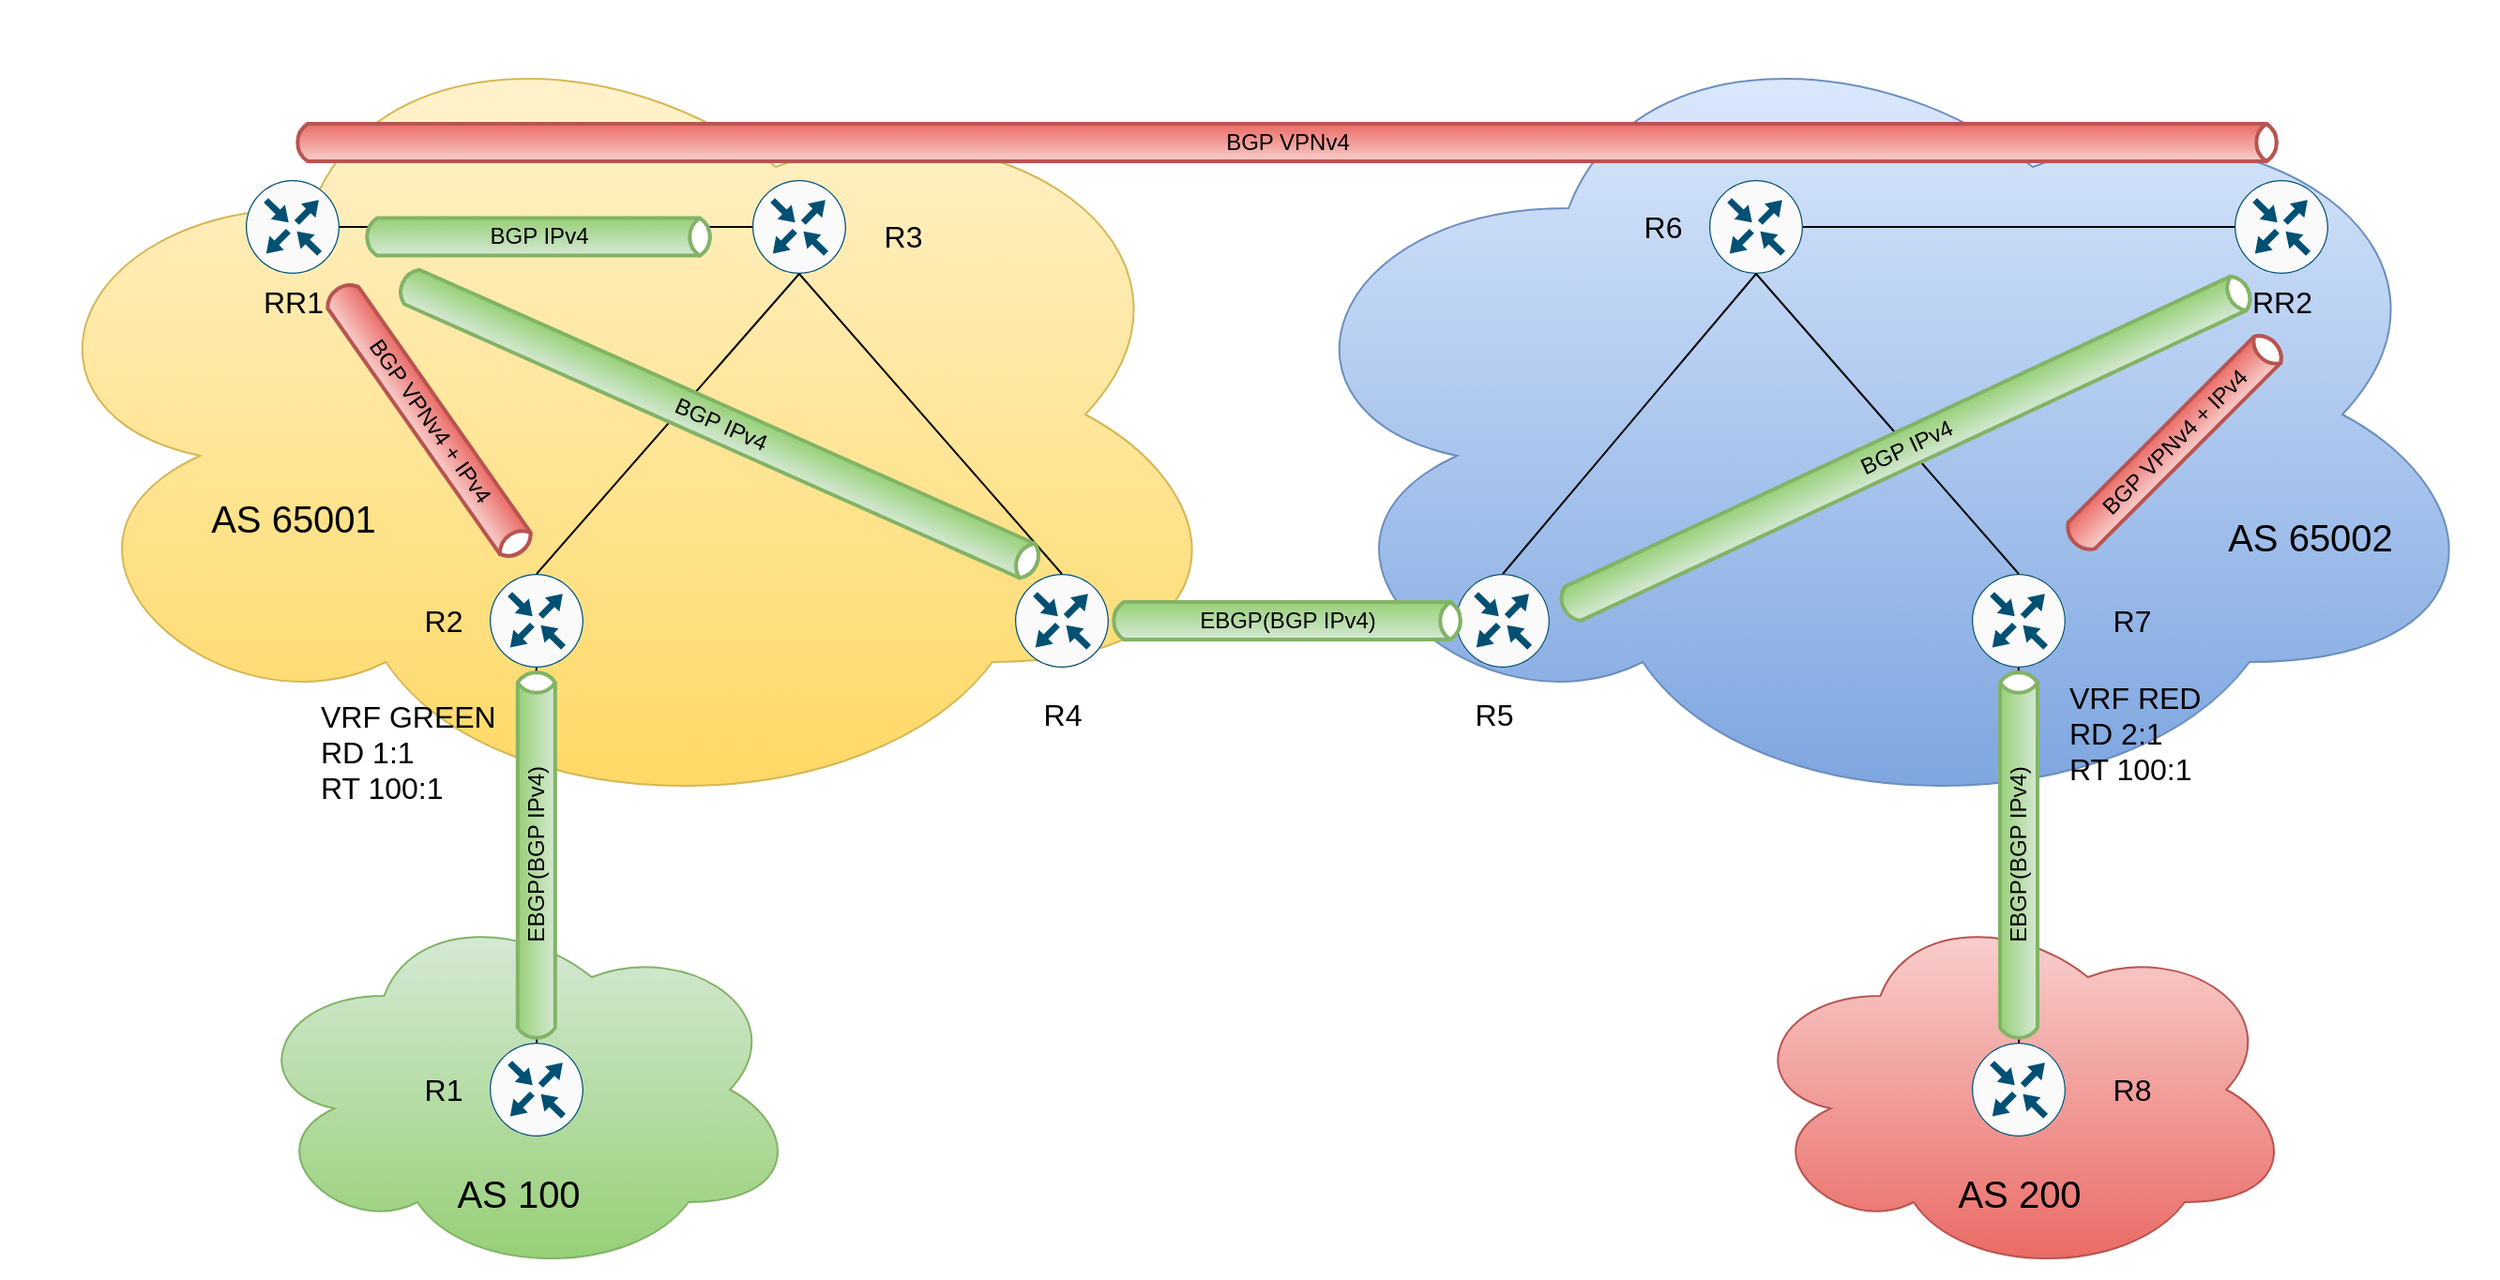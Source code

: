<mxfile version="24.7.17" pages="4">
  <diagram name="MPLS VPN OptionC-2" id="WD-x0e9aboqowJD2-E_R">
    <mxGraphModel dx="2284" dy="836" grid="1" gridSize="10" guides="1" tooltips="1" connect="1" arrows="1" fold="1" page="1" pageScale="1" pageWidth="850" pageHeight="1100" math="0" shadow="0">
      <root>
        <mxCell id="TxQr1nFOBBhdp8WZAN2O-0" />
        <mxCell id="TxQr1nFOBBhdp8WZAN2O-1" parent="TxQr1nFOBBhdp8WZAN2O-0" />
        <mxCell id="TxQr1nFOBBhdp8WZAN2O-2" value="" style="ellipse;shape=cloud;whiteSpace=wrap;html=1;fillColor=#f8cecc;gradientColor=#ea6b66;strokeColor=#b85450;" vertex="1" parent="TxQr1nFOBBhdp8WZAN2O-1">
          <mxGeometry x="787.5" y="685" width="295" height="200" as="geometry" />
        </mxCell>
        <mxCell id="TxQr1nFOBBhdp8WZAN2O-3" value="" style="ellipse;shape=cloud;whiteSpace=wrap;html=1;fillColor=#d5e8d4;gradientColor=#97d077;strokeColor=#82b366;" vertex="1" parent="TxQr1nFOBBhdp8WZAN2O-1">
          <mxGeometry x="-10" y="685" width="295" height="200" as="geometry" />
        </mxCell>
        <mxCell id="TxQr1nFOBBhdp8WZAN2O-4" value="" style="ellipse;shape=cloud;whiteSpace=wrap;html=1;fillColor=#dae8fc;gradientColor=#7ea6e0;strokeColor=#6c8ebf;" vertex="1" parent="TxQr1nFOBBhdp8WZAN2O-1">
          <mxGeometry x="530" y="205" width="660" height="440" as="geometry" />
        </mxCell>
        <mxCell id="TxQr1nFOBBhdp8WZAN2O-5" value="" style="ellipse;shape=cloud;whiteSpace=wrap;html=1;fillColor=#fff2cc;gradientColor=#ffd966;strokeColor=#d6b656;" vertex="1" parent="TxQr1nFOBBhdp8WZAN2O-1">
          <mxGeometry x="-140" y="205" width="660" height="440" as="geometry" />
        </mxCell>
        <mxCell id="TxQr1nFOBBhdp8WZAN2O-6" value="" style="sketch=0;points=[[0.5,0,0],[1,0.5,0],[0.5,1,0],[0,0.5,0],[0.145,0.145,0],[0.856,0.145,0],[0.855,0.856,0],[0.145,0.855,0]];verticalLabelPosition=bottom;html=1;verticalAlign=top;aspect=fixed;align=center;pointerEvents=1;shape=mxgraph.cisco19.rect;prIcon=router;fillColor=#FAFAFA;strokeColor=#005073;" vertex="1" parent="TxQr1nFOBBhdp8WZAN2O-1">
          <mxGeometry x="1050" y="300" width="50" height="50" as="geometry" />
        </mxCell>
        <mxCell id="TxQr1nFOBBhdp8WZAN2O-7" value="" style="sketch=0;points=[[0.5,0,0],[1,0.5,0],[0.5,1,0],[0,0.5,0],[0.145,0.145,0],[0.856,0.145,0],[0.855,0.856,0],[0.145,0.855,0]];verticalLabelPosition=bottom;html=1;verticalAlign=top;aspect=fixed;align=center;pointerEvents=1;shape=mxgraph.cisco19.rect;prIcon=router;fillColor=#FAFAFA;strokeColor=#005073;" vertex="1" parent="TxQr1nFOBBhdp8WZAN2O-1">
          <mxGeometry x="400" y="510" width="50" height="50" as="geometry" />
        </mxCell>
        <mxCell id="TxQr1nFOBBhdp8WZAN2O-8" value="" style="sketch=0;points=[[0.5,0,0],[1,0.5,0],[0.5,1,0],[0,0.5,0],[0.145,0.145,0],[0.856,0.145,0],[0.855,0.856,0],[0.145,0.855,0]];verticalLabelPosition=bottom;html=1;verticalAlign=top;aspect=fixed;align=center;pointerEvents=1;shape=mxgraph.cisco19.rect;prIcon=router;fillColor=#FAFAFA;strokeColor=#005073;" vertex="1" parent="TxQr1nFOBBhdp8WZAN2O-1">
          <mxGeometry x="260" y="300" width="50" height="50" as="geometry" />
        </mxCell>
        <mxCell id="TxQr1nFOBBhdp8WZAN2O-9" value="" style="sketch=0;points=[[0.5,0,0],[1,0.5,0],[0.5,1,0],[0,0.5,0],[0.145,0.145,0],[0.856,0.145,0],[0.855,0.856,0],[0.145,0.855,0]];verticalLabelPosition=bottom;html=1;verticalAlign=top;aspect=fixed;align=center;pointerEvents=1;shape=mxgraph.cisco19.rect;prIcon=router;fillColor=#FAFAFA;strokeColor=#005073;" vertex="1" parent="TxQr1nFOBBhdp8WZAN2O-1">
          <mxGeometry x="120" y="510" width="50" height="50" as="geometry" />
        </mxCell>
        <mxCell id="TxQr1nFOBBhdp8WZAN2O-10" value="" style="sketch=0;points=[[0.5,0,0],[1,0.5,0],[0.5,1,0],[0,0.5,0],[0.145,0.145,0],[0.856,0.145,0],[0.855,0.856,0],[0.145,0.855,0]];verticalLabelPosition=bottom;html=1;verticalAlign=top;aspect=fixed;align=center;pointerEvents=1;shape=mxgraph.cisco19.rect;prIcon=router;fillColor=#FAFAFA;strokeColor=#005073;" vertex="1" parent="TxQr1nFOBBhdp8WZAN2O-1">
          <mxGeometry x="-10" y="300" width="50" height="50" as="geometry" />
        </mxCell>
        <mxCell id="TxQr1nFOBBhdp8WZAN2O-11" value="" style="endArrow=none;html=1;rounded=0;entryX=0.5;entryY=1;entryDx=0;entryDy=0;entryPerimeter=0;exitX=0.5;exitY=0;exitDx=0;exitDy=0;exitPerimeter=0;" edge="1" parent="TxQr1nFOBBhdp8WZAN2O-1" source="TxQr1nFOBBhdp8WZAN2O-9" target="TxQr1nFOBBhdp8WZAN2O-8">
          <mxGeometry width="50" height="50" relative="1" as="geometry">
            <mxPoint x="610" y="450" as="sourcePoint" />
            <mxPoint x="660" y="400" as="targetPoint" />
          </mxGeometry>
        </mxCell>
        <mxCell id="TxQr1nFOBBhdp8WZAN2O-12" value="" style="endArrow=none;html=1;rounded=0;entryX=0.5;entryY=1;entryDx=0;entryDy=0;entryPerimeter=0;exitX=0.5;exitY=0;exitDx=0;exitDy=0;exitPerimeter=0;" edge="1" parent="TxQr1nFOBBhdp8WZAN2O-1" source="TxQr1nFOBBhdp8WZAN2O-7" target="TxQr1nFOBBhdp8WZAN2O-8">
          <mxGeometry width="50" height="50" relative="1" as="geometry">
            <mxPoint x="610" y="450" as="sourcePoint" />
            <mxPoint x="660" y="400" as="targetPoint" />
          </mxGeometry>
        </mxCell>
        <mxCell id="TxQr1nFOBBhdp8WZAN2O-13" value="" style="endArrow=none;html=1;rounded=0;entryX=0;entryY=0.5;entryDx=0;entryDy=0;entryPerimeter=0;exitX=1;exitY=0.5;exitDx=0;exitDy=0;exitPerimeter=0;" edge="1" parent="TxQr1nFOBBhdp8WZAN2O-1" source="YEgb1MkVtW5zTHGssSuD-0" target="TxQr1nFOBBhdp8WZAN2O-16">
          <mxGeometry width="50" height="50" relative="1" as="geometry">
            <mxPoint x="435" y="520" as="sourcePoint" />
            <mxPoint x="630" y="535" as="targetPoint" />
          </mxGeometry>
        </mxCell>
        <mxCell id="TxQr1nFOBBhdp8WZAN2O-14" value="" style="sketch=0;points=[[0.5,0,0],[1,0.5,0],[0.5,1,0],[0,0.5,0],[0.145,0.145,0],[0.856,0.145,0],[0.855,0.856,0],[0.145,0.855,0]];verticalLabelPosition=bottom;html=1;verticalAlign=top;aspect=fixed;align=center;pointerEvents=1;shape=mxgraph.cisco19.rect;prIcon=router;fillColor=#FAFAFA;strokeColor=#005073;" vertex="1" parent="TxQr1nFOBBhdp8WZAN2O-1">
          <mxGeometry x="910" y="510" width="50" height="50" as="geometry" />
        </mxCell>
        <mxCell id="TxQr1nFOBBhdp8WZAN2O-15" value="" style="sketch=0;points=[[0.5,0,0],[1,0.5,0],[0.5,1,0],[0,0.5,0],[0.145,0.145,0],[0.856,0.145,0],[0.855,0.856,0],[0.145,0.855,0]];verticalLabelPosition=bottom;html=1;verticalAlign=top;aspect=fixed;align=center;pointerEvents=1;shape=mxgraph.cisco19.rect;prIcon=router;fillColor=#FAFAFA;strokeColor=#005073;" vertex="1" parent="TxQr1nFOBBhdp8WZAN2O-1">
          <mxGeometry x="770" y="300" width="50" height="50" as="geometry" />
        </mxCell>
        <mxCell id="TxQr1nFOBBhdp8WZAN2O-16" value="" style="sketch=0;points=[[0.5,0,0],[1,0.5,0],[0.5,1,0],[0,0.5,0],[0.145,0.145,0],[0.856,0.145,0],[0.855,0.856,0],[0.145,0.855,0]];verticalLabelPosition=bottom;html=1;verticalAlign=top;aspect=fixed;align=center;pointerEvents=1;shape=mxgraph.cisco19.rect;prIcon=router;fillColor=#FAFAFA;strokeColor=#005073;" vertex="1" parent="TxQr1nFOBBhdp8WZAN2O-1">
          <mxGeometry x="635" y="510" width="50" height="50" as="geometry" />
        </mxCell>
        <mxCell id="TxQr1nFOBBhdp8WZAN2O-17" value="" style="endArrow=none;html=1;rounded=0;entryX=0.5;entryY=1;entryDx=0;entryDy=0;entryPerimeter=0;exitX=0.5;exitY=0;exitDx=0;exitDy=0;exitPerimeter=0;" edge="1" parent="TxQr1nFOBBhdp8WZAN2O-1" source="TxQr1nFOBBhdp8WZAN2O-16" target="TxQr1nFOBBhdp8WZAN2O-15">
          <mxGeometry width="50" height="50" relative="1" as="geometry">
            <mxPoint x="1120" y="450" as="sourcePoint" />
            <mxPoint x="1170" y="400" as="targetPoint" />
          </mxGeometry>
        </mxCell>
        <mxCell id="TxQr1nFOBBhdp8WZAN2O-18" value="" style="endArrow=none;html=1;rounded=0;entryX=0.5;entryY=1;entryDx=0;entryDy=0;entryPerimeter=0;exitX=0.5;exitY=0;exitDx=0;exitDy=0;exitPerimeter=0;" edge="1" parent="TxQr1nFOBBhdp8WZAN2O-1" source="TxQr1nFOBBhdp8WZAN2O-14" target="TxQr1nFOBBhdp8WZAN2O-15">
          <mxGeometry width="50" height="50" relative="1" as="geometry">
            <mxPoint x="1120" y="450" as="sourcePoint" />
            <mxPoint x="1170" y="400" as="targetPoint" />
          </mxGeometry>
        </mxCell>
        <mxCell id="TxQr1nFOBBhdp8WZAN2O-19" value="" style="endArrow=none;html=1;rounded=0;entryX=1;entryY=0.5;entryDx=0;entryDy=0;entryPerimeter=0;exitX=0;exitY=0.5;exitDx=0;exitDy=0;exitPerimeter=0;" edge="1" parent="TxQr1nFOBBhdp8WZAN2O-1" source="TxQr1nFOBBhdp8WZAN2O-8" target="TxQr1nFOBBhdp8WZAN2O-10">
          <mxGeometry width="50" height="50" relative="1" as="geometry">
            <mxPoint x="610" y="450" as="sourcePoint" />
            <mxPoint x="660" y="400" as="targetPoint" />
          </mxGeometry>
        </mxCell>
        <mxCell id="TxQr1nFOBBhdp8WZAN2O-20" value="" style="endArrow=none;html=1;rounded=0;entryX=1;entryY=0.5;entryDx=0;entryDy=0;entryPerimeter=0;exitX=0;exitY=0.5;exitDx=0;exitDy=0;exitPerimeter=0;" edge="1" parent="TxQr1nFOBBhdp8WZAN2O-1" source="TxQr1nFOBBhdp8WZAN2O-6" target="TxQr1nFOBBhdp8WZAN2O-15">
          <mxGeometry width="50" height="50" relative="1" as="geometry">
            <mxPoint x="270" y="335" as="sourcePoint" />
            <mxPoint x="50" y="335" as="targetPoint" />
          </mxGeometry>
        </mxCell>
        <mxCell id="TxQr1nFOBBhdp8WZAN2O-21" value="" style="sketch=0;points=[[0.5,0,0],[1,0.5,0],[0.5,1,0],[0,0.5,0],[0.145,0.145,0],[0.856,0.145,0],[0.855,0.856,0],[0.145,0.855,0]];verticalLabelPosition=bottom;html=1;verticalAlign=top;aspect=fixed;align=center;pointerEvents=1;shape=mxgraph.cisco19.rect;prIcon=router;fillColor=#FAFAFA;strokeColor=#005073;" vertex="1" parent="TxQr1nFOBBhdp8WZAN2O-1">
          <mxGeometry x="910" y="760" width="50" height="50" as="geometry" />
        </mxCell>
        <mxCell id="TxQr1nFOBBhdp8WZAN2O-22" value="" style="sketch=0;points=[[0.5,0,0],[1,0.5,0],[0.5,1,0],[0,0.5,0],[0.145,0.145,0],[0.856,0.145,0],[0.855,0.856,0],[0.145,0.855,0]];verticalLabelPosition=bottom;html=1;verticalAlign=top;aspect=fixed;align=center;pointerEvents=1;shape=mxgraph.cisco19.rect;prIcon=router;fillColor=#FAFAFA;strokeColor=#005073;" vertex="1" parent="TxQr1nFOBBhdp8WZAN2O-1">
          <mxGeometry x="120" y="760" width="50" height="50" as="geometry" />
        </mxCell>
        <mxCell id="TxQr1nFOBBhdp8WZAN2O-23" value="" style="endArrow=none;html=1;rounded=0;entryX=0.5;entryY=1;entryDx=0;entryDy=0;entryPerimeter=0;exitX=0.5;exitY=0;exitDx=0;exitDy=0;exitPerimeter=0;" edge="1" parent="TxQr1nFOBBhdp8WZAN2O-1" source="YEgb1MkVtW5zTHGssSuD-2" target="TxQr1nFOBBhdp8WZAN2O-9">
          <mxGeometry width="50" height="50" relative="1" as="geometry">
            <mxPoint x="610" y="650" as="sourcePoint" />
            <mxPoint x="660" y="600" as="targetPoint" />
          </mxGeometry>
        </mxCell>
        <mxCell id="TxQr1nFOBBhdp8WZAN2O-24" value="" style="endArrow=none;html=1;rounded=0;entryX=0.5;entryY=1;entryDx=0;entryDy=0;entryPerimeter=0;exitX=0.5;exitY=0;exitDx=0;exitDy=0;exitPerimeter=0;" edge="1" parent="TxQr1nFOBBhdp8WZAN2O-1" source="YEgb1MkVtW5zTHGssSuD-5" target="TxQr1nFOBBhdp8WZAN2O-14">
          <mxGeometry width="50" height="50" relative="1" as="geometry">
            <mxPoint x="155" y="770" as="sourcePoint" />
            <mxPoint x="155" y="570" as="targetPoint" />
          </mxGeometry>
        </mxCell>
        <mxCell id="TxQr1nFOBBhdp8WZAN2O-25" value="&lt;font style=&quot;font-size: 16px;&quot;&gt;RR1&lt;/font&gt;" style="text;html=1;align=center;verticalAlign=middle;resizable=0;points=[];autosize=1;strokeColor=none;fillColor=none;" vertex="1" parent="TxQr1nFOBBhdp8WZAN2O-1">
          <mxGeometry x="-15" y="350" width="60" height="30" as="geometry" />
        </mxCell>
        <mxCell id="TxQr1nFOBBhdp8WZAN2O-26" value="&lt;font style=&quot;font-size: 16px;&quot;&gt;RR2&lt;/font&gt;" style="text;html=1;align=center;verticalAlign=middle;resizable=0;points=[];autosize=1;strokeColor=none;fillColor=none;" vertex="1" parent="TxQr1nFOBBhdp8WZAN2O-1">
          <mxGeometry x="1045" y="350" width="60" height="30" as="geometry" />
        </mxCell>
        <mxCell id="TxQr1nFOBBhdp8WZAN2O-27" value="&lt;font style=&quot;font-size: 16px;&quot;&gt;R3&lt;/font&gt;" style="text;html=1;align=center;verticalAlign=middle;resizable=0;points=[];autosize=1;strokeColor=none;fillColor=none;" vertex="1" parent="TxQr1nFOBBhdp8WZAN2O-1">
          <mxGeometry x="320" y="315.28" width="40" height="30" as="geometry" />
        </mxCell>
        <mxCell id="TxQr1nFOBBhdp8WZAN2O-28" value="&lt;font style=&quot;font-size: 16px;&quot;&gt;R2&lt;/font&gt;" style="text;html=1;align=center;verticalAlign=middle;resizable=0;points=[];autosize=1;strokeColor=none;fillColor=none;" vertex="1" parent="TxQr1nFOBBhdp8WZAN2O-1">
          <mxGeometry x="75" y="520" width="40" height="30" as="geometry" />
        </mxCell>
        <mxCell id="TxQr1nFOBBhdp8WZAN2O-29" value="&lt;font style=&quot;font-size: 16px;&quot;&gt;R1&lt;/font&gt;" style="text;html=1;align=center;verticalAlign=middle;resizable=0;points=[];autosize=1;strokeColor=none;fillColor=none;" vertex="1" parent="TxQr1nFOBBhdp8WZAN2O-1">
          <mxGeometry x="75" y="770" width="40" height="30" as="geometry" />
        </mxCell>
        <mxCell id="TxQr1nFOBBhdp8WZAN2O-30" value="&lt;font style=&quot;font-size: 16px;&quot;&gt;R4&lt;/font&gt;" style="text;html=1;align=center;verticalAlign=middle;resizable=0;points=[];autosize=1;strokeColor=none;fillColor=none;" vertex="1" parent="TxQr1nFOBBhdp8WZAN2O-1">
          <mxGeometry x="405" y="570" width="40" height="30" as="geometry" />
        </mxCell>
        <mxCell id="TxQr1nFOBBhdp8WZAN2O-31" value="&lt;font style=&quot;font-size: 16px;&quot;&gt;R5&lt;/font&gt;" style="text;html=1;align=center;verticalAlign=middle;resizable=0;points=[];autosize=1;strokeColor=none;fillColor=none;" vertex="1" parent="TxQr1nFOBBhdp8WZAN2O-1">
          <mxGeometry x="635" y="570" width="40" height="30" as="geometry" />
        </mxCell>
        <mxCell id="TxQr1nFOBBhdp8WZAN2O-32" value="&lt;font style=&quot;font-size: 16px;&quot;&gt;R6&lt;/font&gt;" style="text;html=1;align=center;verticalAlign=middle;resizable=0;points=[];autosize=1;strokeColor=none;fillColor=none;" vertex="1" parent="TxQr1nFOBBhdp8WZAN2O-1">
          <mxGeometry x="725" y="310" width="40" height="30" as="geometry" />
        </mxCell>
        <mxCell id="TxQr1nFOBBhdp8WZAN2O-33" value="&lt;font style=&quot;font-size: 16px;&quot;&gt;R7&lt;/font&gt;" style="text;html=1;align=center;verticalAlign=middle;resizable=0;points=[];autosize=1;strokeColor=none;fillColor=none;" vertex="1" parent="TxQr1nFOBBhdp8WZAN2O-1">
          <mxGeometry x="975" y="520" width="40" height="30" as="geometry" />
        </mxCell>
        <mxCell id="TxQr1nFOBBhdp8WZAN2O-34" value="&lt;font style=&quot;font-size: 16px;&quot;&gt;R8&lt;/font&gt;" style="text;html=1;align=center;verticalAlign=middle;resizable=0;points=[];autosize=1;strokeColor=none;fillColor=none;" vertex="1" parent="TxQr1nFOBBhdp8WZAN2O-1">
          <mxGeometry x="975" y="770" width="40" height="30" as="geometry" />
        </mxCell>
        <mxCell id="TxQr1nFOBBhdp8WZAN2O-62" value="&lt;font style=&quot;font-size: 20px;&quot;&gt;AS 65001&lt;/font&gt;" style="text;html=1;align=center;verticalAlign=middle;resizable=0;points=[];autosize=1;strokeColor=none;fillColor=none;" vertex="1" parent="TxQr1nFOBBhdp8WZAN2O-1">
          <mxGeometry x="-40" y="460" width="110" height="40" as="geometry" />
        </mxCell>
        <mxCell id="TxQr1nFOBBhdp8WZAN2O-63" value="&lt;font style=&quot;font-size: 20px;&quot;&gt;AS 65002&lt;/font&gt;" style="text;html=1;align=center;verticalAlign=middle;resizable=0;points=[];autosize=1;strokeColor=none;fillColor=none;" vertex="1" parent="TxQr1nFOBBhdp8WZAN2O-1">
          <mxGeometry x="1035" y="470" width="110" height="40" as="geometry" />
        </mxCell>
        <mxCell id="TxQr1nFOBBhdp8WZAN2O-64" value="&lt;font style=&quot;font-size: 20px;&quot;&gt;AS 100&lt;/font&gt;" style="text;html=1;align=center;verticalAlign=middle;resizable=0;points=[];autosize=1;strokeColor=none;fillColor=none;" vertex="1" parent="TxQr1nFOBBhdp8WZAN2O-1">
          <mxGeometry x="90" y="820" width="90" height="40" as="geometry" />
        </mxCell>
        <mxCell id="TxQr1nFOBBhdp8WZAN2O-65" value="&lt;font style=&quot;font-size: 20px;&quot;&gt;AS 200&lt;/font&gt;" style="text;html=1;align=center;verticalAlign=middle;resizable=0;points=[];autosize=1;strokeColor=none;fillColor=none;" vertex="1" parent="TxQr1nFOBBhdp8WZAN2O-1">
          <mxGeometry x="890" y="820" width="90" height="40" as="geometry" />
        </mxCell>
        <mxCell id="YEgb1MkVtW5zTHGssSuD-1" value="" style="endArrow=none;html=1;rounded=0;entryX=0;entryY=0.5;entryDx=0;entryDy=0;entryPerimeter=0;exitX=1;exitY=0.5;exitDx=0;exitDy=0;exitPerimeter=0;" edge="1" parent="TxQr1nFOBBhdp8WZAN2O-1" source="TxQr1nFOBBhdp8WZAN2O-7" target="YEgb1MkVtW5zTHGssSuD-0">
          <mxGeometry width="50" height="50" relative="1" as="geometry">
            <mxPoint x="450" y="535" as="sourcePoint" />
            <mxPoint x="630" y="535" as="targetPoint" />
          </mxGeometry>
        </mxCell>
        <mxCell id="YEgb1MkVtW5zTHGssSuD-0" value="&lt;font color=&quot;#000000&quot;&gt;EBGP(BGP IPv4)&lt;/font&gt;" style="html=1;outlineConnect=0;fillColor=#d5e8d4;strokeColor=#82b366;gradientDirection=north;strokeWidth=2;shape=mxgraph.networks.bus;gradientColor=#97d077;gradientDirection=north;perimeter=backbonePerimeter;backboneSize=20;" vertex="1" parent="TxQr1nFOBBhdp8WZAN2O-1">
          <mxGeometry x="450" y="525" width="190" height="20" as="geometry" />
        </mxCell>
        <mxCell id="YEgb1MkVtW5zTHGssSuD-3" value="" style="endArrow=none;html=1;rounded=0;entryX=0.5;entryY=1;entryDx=0;entryDy=0;entryPerimeter=0;exitX=0.5;exitY=0;exitDx=0;exitDy=0;exitPerimeter=0;" edge="1" parent="TxQr1nFOBBhdp8WZAN2O-1" source="TxQr1nFOBBhdp8WZAN2O-22" target="YEgb1MkVtW5zTHGssSuD-2">
          <mxGeometry width="50" height="50" relative="1" as="geometry">
            <mxPoint x="145" y="760" as="sourcePoint" />
            <mxPoint x="145" y="560" as="targetPoint" />
          </mxGeometry>
        </mxCell>
        <mxCell id="YEgb1MkVtW5zTHGssSuD-2" value="&lt;font color=&quot;#000000&quot;&gt;EBGP(BGP IPv4)&lt;/font&gt;" style="html=1;outlineConnect=0;fillColor=#d5e8d4;strokeColor=#82b366;gradientDirection=north;strokeWidth=2;shape=mxgraph.networks.bus;gradientColor=#97d077;gradientDirection=north;perimeter=backbonePerimeter;backboneSize=20;rotation=-90;" vertex="1" parent="TxQr1nFOBBhdp8WZAN2O-1">
          <mxGeometry x="44.91" y="650" width="200" height="20" as="geometry" />
        </mxCell>
        <mxCell id="YEgb1MkVtW5zTHGssSuD-6" value="" style="endArrow=none;html=1;rounded=0;entryX=0.5;entryY=1;entryDx=0;entryDy=0;entryPerimeter=0;exitX=0.5;exitY=0;exitDx=0;exitDy=0;exitPerimeter=0;" edge="1" parent="TxQr1nFOBBhdp8WZAN2O-1" source="TxQr1nFOBBhdp8WZAN2O-21" target="YEgb1MkVtW5zTHGssSuD-5">
          <mxGeometry width="50" height="50" relative="1" as="geometry">
            <mxPoint x="935" y="760" as="sourcePoint" />
            <mxPoint x="935" y="560" as="targetPoint" />
          </mxGeometry>
        </mxCell>
        <mxCell id="YEgb1MkVtW5zTHGssSuD-5" value="&lt;font color=&quot;#000000&quot;&gt;EBGP(BGP IPv4)&lt;/font&gt;" style="html=1;outlineConnect=0;fillColor=#d5e8d4;strokeColor=#82b366;gradientDirection=north;strokeWidth=2;shape=mxgraph.networks.bus;gradientColor=#97d077;gradientDirection=north;perimeter=backbonePerimeter;backboneSize=20;rotation=-90;" vertex="1" parent="TxQr1nFOBBhdp8WZAN2O-1">
          <mxGeometry x="835" y="650" width="200" height="20" as="geometry" />
        </mxCell>
        <mxCell id="YEgb1MkVtW5zTHGssSuD-15" value="&lt;font color=&quot;#000000&quot;&gt;BGP VPNv4&lt;/font&gt;" style="html=1;outlineConnect=0;fillColor=#f8cecc;strokeColor=#b85450;gradientDirection=north;strokeWidth=2;shape=mxgraph.networks.bus;gradientDirection=north;perimeter=backbonePerimeter;backboneSize=20;gradientColor=#ea6b66;" vertex="1" parent="TxQr1nFOBBhdp8WZAN2O-1">
          <mxGeometry x="15.0" y="270" width="1060" height="20" as="geometry" />
        </mxCell>
        <mxCell id="YEgb1MkVtW5zTHGssSuD-16" value="&lt;font color=&quot;#000000&quot;&gt;BGP VPNv4 + IPv4&lt;/font&gt;" style="html=1;outlineConnect=0;fillColor=#f8cecc;strokeColor=#b85450;gradientDirection=north;strokeWidth=2;shape=mxgraph.networks.bus;gradientDirection=north;perimeter=backbonePerimeter;backboneSize=20;rotation=55;gradientColor=#ea6b66;" vertex="1" parent="TxQr1nFOBBhdp8WZAN2O-1">
          <mxGeometry x="-0.28" y="418.19" width="176.02" height="20" as="geometry" />
        </mxCell>
        <mxCell id="YEgb1MkVtW5zTHGssSuD-17" value="&lt;font color=&quot;#000000&quot;&gt;BGP VPNv4 + IPv4&lt;/font&gt;" style="html=1;outlineConnect=0;fillColor=#f8cecc;strokeColor=#b85450;gradientDirection=north;strokeWidth=2;shape=mxgraph.networks.bus;gradientDirection=north;perimeter=backbonePerimeter;backboneSize=20;rotation=-45;gradientColor=#ea6b66;" vertex="1" parent="TxQr1nFOBBhdp8WZAN2O-1">
          <mxGeometry x="940" y="430" width="156.02" height="20" as="geometry" />
        </mxCell>
        <mxCell id="YEgb1MkVtW5zTHGssSuD-18" value="&lt;font color=&quot;#000000&quot;&gt;BGP IPv4&lt;/font&gt;" style="html=1;outlineConnect=0;fillColor=#d5e8d4;strokeColor=#82b366;gradientDirection=north;strokeWidth=2;shape=mxgraph.networks.bus;gradientDirection=north;perimeter=backbonePerimeter;backboneSize=20;rotation=0;gradientColor=#97d077;" vertex="1" parent="TxQr1nFOBBhdp8WZAN2O-1">
          <mxGeometry x="51.99" y="320.28" width="188.01" height="20" as="geometry" />
        </mxCell>
        <mxCell id="YEgb1MkVtW5zTHGssSuD-19" value="&lt;font color=&quot;#000000&quot;&gt;BGP IPv4&lt;/font&gt;" style="html=1;outlineConnect=0;fillColor=#d5e8d4;strokeColor=#82b366;gradientDirection=north;strokeWidth=2;shape=mxgraph.networks.bus;gradientDirection=north;perimeter=backbonePerimeter;backboneSize=20;rotation=24;gradientColor=#97d077;" vertex="1" parent="TxQr1nFOBBhdp8WZAN2O-1">
          <mxGeometry x="55" y="420" width="375" height="20" as="geometry" />
        </mxCell>
        <mxCell id="YEgb1MkVtW5zTHGssSuD-20" value="&lt;font color=&quot;#000000&quot;&gt;BGP IPv4&lt;/font&gt;" style="html=1;outlineConnect=0;fillColor=#d5e8d4;strokeColor=#82b366;gradientDirection=north;strokeWidth=2;shape=mxgraph.networks.bus;gradientDirection=north;perimeter=backbonePerimeter;backboneSize=20;rotation=-25;gradientColor=#97d077;" vertex="1" parent="TxQr1nFOBBhdp8WZAN2O-1">
          <mxGeometry x="670.98" y="433.13" width="407.5" height="20" as="geometry" />
        </mxCell>
        <mxCell id="YEgb1MkVtW5zTHGssSuD-21" value="&lt;font style=&quot;font-size: 16px;&quot;&gt;VRF GREEN&lt;/font&gt;&lt;div&gt;&lt;span style=&quot;font-size: 16px;&quot;&gt;RD 1:1&lt;/span&gt;&lt;/div&gt;&lt;div&gt;&lt;span style=&quot;font-size: 16px;&quot;&gt;RT 100:1&lt;/span&gt;&lt;/div&gt;" style="text;html=1;align=left;verticalAlign=middle;resizable=0;points=[];autosize=1;strokeColor=none;fillColor=none;" vertex="1" parent="TxQr1nFOBBhdp8WZAN2O-1">
          <mxGeometry x="27.73" y="570" width="120" height="70" as="geometry" />
        </mxCell>
        <mxCell id="YEgb1MkVtW5zTHGssSuD-22" value="&lt;font style=&quot;font-size: 16px;&quot;&gt;VRF RED&lt;/font&gt;&lt;div&gt;&lt;span style=&quot;font-size: 16px;&quot;&gt;RD 2:1&lt;/span&gt;&lt;/div&gt;&lt;div&gt;&lt;span style=&quot;font-size: 16px;&quot;&gt;RT 100:1&lt;/span&gt;&lt;/div&gt;" style="text;html=1;align=left;verticalAlign=middle;resizable=0;points=[];autosize=1;strokeColor=none;fillColor=none;" vertex="1" parent="TxQr1nFOBBhdp8WZAN2O-1">
          <mxGeometry x="960" y="560" width="90" height="70" as="geometry" />
        </mxCell>
      </root>
    </mxGraphModel>
  </diagram>
  <diagram name="MPLS VPN OptionC-1" id="9-McA-F_kwNV3AUBiFLH">
    <mxGraphModel dx="2284" dy="836" grid="1" gridSize="10" guides="1" tooltips="1" connect="1" arrows="1" fold="1" page="1" pageScale="1" pageWidth="850" pageHeight="1100" math="0" shadow="0">
      <root>
        <mxCell id="0" />
        <mxCell id="1" parent="0" />
        <mxCell id="VTBzb_0bKhIEPCLyftcQ-83" value="" style="ellipse;shape=cloud;whiteSpace=wrap;html=1;fillColor=#f8cecc;gradientColor=#ea6b66;strokeColor=#b85450;" parent="1" vertex="1">
          <mxGeometry x="787.5" y="685" width="295" height="200" as="geometry" />
        </mxCell>
        <mxCell id="VTBzb_0bKhIEPCLyftcQ-82" value="" style="ellipse;shape=cloud;whiteSpace=wrap;html=1;fillColor=#d5e8d4;gradientColor=#97d077;strokeColor=#82b366;" parent="1" vertex="1">
          <mxGeometry x="-10" y="685" width="295" height="200" as="geometry" />
        </mxCell>
        <mxCell id="VTBzb_0bKhIEPCLyftcQ-76" value="" style="ellipse;shape=cloud;whiteSpace=wrap;html=1;fillColor=#dae8fc;gradientColor=#7ea6e0;strokeColor=#6c8ebf;" parent="1" vertex="1">
          <mxGeometry x="530" y="205" width="660" height="440" as="geometry" />
        </mxCell>
        <mxCell id="VTBzb_0bKhIEPCLyftcQ-75" value="" style="ellipse;shape=cloud;whiteSpace=wrap;html=1;fillColor=#fff2cc;gradientColor=#ffd966;strokeColor=#d6b656;" parent="1" vertex="1">
          <mxGeometry x="-140" y="205" width="660" height="440" as="geometry" />
        </mxCell>
        <mxCell id="VTBzb_0bKhIEPCLyftcQ-1" value="" style="sketch=0;points=[[0.5,0,0],[1,0.5,0],[0.5,1,0],[0,0.5,0],[0.145,0.145,0],[0.856,0.145,0],[0.855,0.856,0],[0.145,0.855,0]];verticalLabelPosition=bottom;html=1;verticalAlign=top;aspect=fixed;align=center;pointerEvents=1;shape=mxgraph.cisco19.rect;prIcon=router;fillColor=#FAFAFA;strokeColor=#005073;" parent="1" vertex="1">
          <mxGeometry x="1050" y="300" width="50" height="50" as="geometry" />
        </mxCell>
        <mxCell id="VTBzb_0bKhIEPCLyftcQ-4" value="" style="sketch=0;points=[[0.5,0,0],[1,0.5,0],[0.5,1,0],[0,0.5,0],[0.145,0.145,0],[0.856,0.145,0],[0.855,0.856,0],[0.145,0.855,0]];verticalLabelPosition=bottom;html=1;verticalAlign=top;aspect=fixed;align=center;pointerEvents=1;shape=mxgraph.cisco19.rect;prIcon=router;fillColor=#FAFAFA;strokeColor=#005073;" parent="1" vertex="1">
          <mxGeometry x="400" y="510" width="50" height="50" as="geometry" />
        </mxCell>
        <mxCell id="VTBzb_0bKhIEPCLyftcQ-6" value="" style="sketch=0;points=[[0.5,0,0],[1,0.5,0],[0.5,1,0],[0,0.5,0],[0.145,0.145,0],[0.856,0.145,0],[0.855,0.856,0],[0.145,0.855,0]];verticalLabelPosition=bottom;html=1;verticalAlign=top;aspect=fixed;align=center;pointerEvents=1;shape=mxgraph.cisco19.rect;prIcon=router;fillColor=#FAFAFA;strokeColor=#005073;" parent="1" vertex="1">
          <mxGeometry x="260" y="300" width="50" height="50" as="geometry" />
        </mxCell>
        <mxCell id="VTBzb_0bKhIEPCLyftcQ-7" value="" style="sketch=0;points=[[0.5,0,0],[1,0.5,0],[0.5,1,0],[0,0.5,0],[0.145,0.145,0],[0.856,0.145,0],[0.855,0.856,0],[0.145,0.855,0]];verticalLabelPosition=bottom;html=1;verticalAlign=top;aspect=fixed;align=center;pointerEvents=1;shape=mxgraph.cisco19.rect;prIcon=router;fillColor=#FAFAFA;strokeColor=#005073;" parent="1" vertex="1">
          <mxGeometry x="120" y="510" width="50" height="50" as="geometry" />
        </mxCell>
        <mxCell id="VTBzb_0bKhIEPCLyftcQ-8" value="" style="sketch=0;points=[[0.5,0,0],[1,0.5,0],[0.5,1,0],[0,0.5,0],[0.145,0.145,0],[0.856,0.145,0],[0.855,0.856,0],[0.145,0.855,0]];verticalLabelPosition=bottom;html=1;verticalAlign=top;aspect=fixed;align=center;pointerEvents=1;shape=mxgraph.cisco19.rect;prIcon=router;fillColor=#FAFAFA;strokeColor=#005073;" parent="1" vertex="1">
          <mxGeometry x="-10" y="300" width="50" height="50" as="geometry" />
        </mxCell>
        <mxCell id="VTBzb_0bKhIEPCLyftcQ-10" value="" style="endArrow=none;html=1;rounded=0;entryX=0.5;entryY=1;entryDx=0;entryDy=0;entryPerimeter=0;exitX=0.5;exitY=0;exitDx=0;exitDy=0;exitPerimeter=0;" parent="1" source="VTBzb_0bKhIEPCLyftcQ-7" target="VTBzb_0bKhIEPCLyftcQ-6" edge="1">
          <mxGeometry width="50" height="50" relative="1" as="geometry">
            <mxPoint x="610" y="450" as="sourcePoint" />
            <mxPoint x="660" y="400" as="targetPoint" />
          </mxGeometry>
        </mxCell>
        <mxCell id="VTBzb_0bKhIEPCLyftcQ-11" value="" style="endArrow=none;html=1;rounded=0;entryX=0.5;entryY=1;entryDx=0;entryDy=0;entryPerimeter=0;exitX=0.5;exitY=0;exitDx=0;exitDy=0;exitPerimeter=0;" parent="1" source="VTBzb_0bKhIEPCLyftcQ-4" target="VTBzb_0bKhIEPCLyftcQ-6" edge="1">
          <mxGeometry width="50" height="50" relative="1" as="geometry">
            <mxPoint x="610" y="450" as="sourcePoint" />
            <mxPoint x="660" y="400" as="targetPoint" />
          </mxGeometry>
        </mxCell>
        <mxCell id="VTBzb_0bKhIEPCLyftcQ-14" value="" style="endArrow=none;html=1;rounded=0;entryX=0;entryY=0.5;entryDx=0;entryDy=0;entryPerimeter=0;exitX=1;exitY=0.5;exitDx=0;exitDy=0;exitPerimeter=0;" parent="1" source="VTBzb_0bKhIEPCLyftcQ-4" target="VTBzb_0bKhIEPCLyftcQ-18" edge="1">
          <mxGeometry width="50" height="50" relative="1" as="geometry">
            <mxPoint x="435" y="520" as="sourcePoint" />
            <mxPoint x="630" y="535" as="targetPoint" />
          </mxGeometry>
        </mxCell>
        <mxCell id="VTBzb_0bKhIEPCLyftcQ-16" value="" style="sketch=0;points=[[0.5,0,0],[1,0.5,0],[0.5,1,0],[0,0.5,0],[0.145,0.145,0],[0.856,0.145,0],[0.855,0.856,0],[0.145,0.855,0]];verticalLabelPosition=bottom;html=1;verticalAlign=top;aspect=fixed;align=center;pointerEvents=1;shape=mxgraph.cisco19.rect;prIcon=router;fillColor=#FAFAFA;strokeColor=#005073;" parent="1" vertex="1">
          <mxGeometry x="910" y="510" width="50" height="50" as="geometry" />
        </mxCell>
        <mxCell id="VTBzb_0bKhIEPCLyftcQ-17" value="" style="sketch=0;points=[[0.5,0,0],[1,0.5,0],[0.5,1,0],[0,0.5,0],[0.145,0.145,0],[0.856,0.145,0],[0.855,0.856,0],[0.145,0.855,0]];verticalLabelPosition=bottom;html=1;verticalAlign=top;aspect=fixed;align=center;pointerEvents=1;shape=mxgraph.cisco19.rect;prIcon=router;fillColor=#FAFAFA;strokeColor=#005073;" parent="1" vertex="1">
          <mxGeometry x="770" y="300" width="50" height="50" as="geometry" />
        </mxCell>
        <mxCell id="VTBzb_0bKhIEPCLyftcQ-18" value="" style="sketch=0;points=[[0.5,0,0],[1,0.5,0],[0.5,1,0],[0,0.5,0],[0.145,0.145,0],[0.856,0.145,0],[0.855,0.856,0],[0.145,0.855,0]];verticalLabelPosition=bottom;html=1;verticalAlign=top;aspect=fixed;align=center;pointerEvents=1;shape=mxgraph.cisco19.rect;prIcon=router;fillColor=#FAFAFA;strokeColor=#005073;" parent="1" vertex="1">
          <mxGeometry x="630" y="510" width="50" height="50" as="geometry" />
        </mxCell>
        <mxCell id="VTBzb_0bKhIEPCLyftcQ-19" value="" style="endArrow=none;html=1;rounded=0;entryX=0.5;entryY=1;entryDx=0;entryDy=0;entryPerimeter=0;exitX=0.5;exitY=0;exitDx=0;exitDy=0;exitPerimeter=0;" parent="1" source="VTBzb_0bKhIEPCLyftcQ-18" target="VTBzb_0bKhIEPCLyftcQ-17" edge="1">
          <mxGeometry width="50" height="50" relative="1" as="geometry">
            <mxPoint x="1120" y="450" as="sourcePoint" />
            <mxPoint x="1170" y="400" as="targetPoint" />
          </mxGeometry>
        </mxCell>
        <mxCell id="VTBzb_0bKhIEPCLyftcQ-20" value="" style="endArrow=none;html=1;rounded=0;entryX=0.5;entryY=1;entryDx=0;entryDy=0;entryPerimeter=0;exitX=0.5;exitY=0;exitDx=0;exitDy=0;exitPerimeter=0;" parent="1" source="VTBzb_0bKhIEPCLyftcQ-16" target="VTBzb_0bKhIEPCLyftcQ-17" edge="1">
          <mxGeometry width="50" height="50" relative="1" as="geometry">
            <mxPoint x="1120" y="450" as="sourcePoint" />
            <mxPoint x="1170" y="400" as="targetPoint" />
          </mxGeometry>
        </mxCell>
        <mxCell id="VTBzb_0bKhIEPCLyftcQ-26" value="" style="endArrow=none;html=1;rounded=0;entryX=1;entryY=0.5;entryDx=0;entryDy=0;entryPerimeter=0;exitX=0;exitY=0.5;exitDx=0;exitDy=0;exitPerimeter=0;" parent="1" source="VTBzb_0bKhIEPCLyftcQ-6" target="VTBzb_0bKhIEPCLyftcQ-8" edge="1">
          <mxGeometry width="50" height="50" relative="1" as="geometry">
            <mxPoint x="610" y="450" as="sourcePoint" />
            <mxPoint x="660" y="400" as="targetPoint" />
          </mxGeometry>
        </mxCell>
        <mxCell id="VTBzb_0bKhIEPCLyftcQ-27" value="" style="endArrow=none;html=1;rounded=0;entryX=1;entryY=0.5;entryDx=0;entryDy=0;entryPerimeter=0;exitX=0;exitY=0.5;exitDx=0;exitDy=0;exitPerimeter=0;" parent="1" source="VTBzb_0bKhIEPCLyftcQ-1" target="VTBzb_0bKhIEPCLyftcQ-17" edge="1">
          <mxGeometry width="50" height="50" relative="1" as="geometry">
            <mxPoint x="270" y="335" as="sourcePoint" />
            <mxPoint x="50" y="335" as="targetPoint" />
          </mxGeometry>
        </mxCell>
        <mxCell id="VTBzb_0bKhIEPCLyftcQ-28" value="" style="sketch=0;points=[[0.5,0,0],[1,0.5,0],[0.5,1,0],[0,0.5,0],[0.145,0.145,0],[0.856,0.145,0],[0.855,0.856,0],[0.145,0.855,0]];verticalLabelPosition=bottom;html=1;verticalAlign=top;aspect=fixed;align=center;pointerEvents=1;shape=mxgraph.cisco19.rect;prIcon=router;fillColor=#FAFAFA;strokeColor=#005073;" parent="1" vertex="1">
          <mxGeometry x="910" y="760" width="50" height="50" as="geometry" />
        </mxCell>
        <mxCell id="VTBzb_0bKhIEPCLyftcQ-29" value="" style="sketch=0;points=[[0.5,0,0],[1,0.5,0],[0.5,1,0],[0,0.5,0],[0.145,0.145,0],[0.856,0.145,0],[0.855,0.856,0],[0.145,0.855,0]];verticalLabelPosition=bottom;html=1;verticalAlign=top;aspect=fixed;align=center;pointerEvents=1;shape=mxgraph.cisco19.rect;prIcon=router;fillColor=#FAFAFA;strokeColor=#005073;" parent="1" vertex="1">
          <mxGeometry x="120" y="760" width="50" height="50" as="geometry" />
        </mxCell>
        <mxCell id="VTBzb_0bKhIEPCLyftcQ-30" value="" style="endArrow=none;html=1;rounded=0;entryX=0.5;entryY=1;entryDx=0;entryDy=0;entryPerimeter=0;exitX=0.5;exitY=0;exitDx=0;exitDy=0;exitPerimeter=0;" parent="1" source="VTBzb_0bKhIEPCLyftcQ-29" target="VTBzb_0bKhIEPCLyftcQ-7" edge="1">
          <mxGeometry width="50" height="50" relative="1" as="geometry">
            <mxPoint x="610" y="650" as="sourcePoint" />
            <mxPoint x="660" y="600" as="targetPoint" />
          </mxGeometry>
        </mxCell>
        <mxCell id="VTBzb_0bKhIEPCLyftcQ-34" value="" style="endArrow=none;html=1;rounded=0;entryX=0.5;entryY=1;entryDx=0;entryDy=0;entryPerimeter=0;exitX=0.5;exitY=0;exitDx=0;exitDy=0;exitPerimeter=0;" parent="1" source="VTBzb_0bKhIEPCLyftcQ-28" target="VTBzb_0bKhIEPCLyftcQ-16" edge="1">
          <mxGeometry width="50" height="50" relative="1" as="geometry">
            <mxPoint x="155" y="770" as="sourcePoint" />
            <mxPoint x="155" y="570" as="targetPoint" />
          </mxGeometry>
        </mxCell>
        <mxCell id="VTBzb_0bKhIEPCLyftcQ-35" value="&lt;font style=&quot;font-size: 16px;&quot;&gt;RR1&lt;/font&gt;" style="text;html=1;align=center;verticalAlign=middle;resizable=0;points=[];autosize=1;strokeColor=none;fillColor=none;" parent="1" vertex="1">
          <mxGeometry x="-15" y="350" width="60" height="30" as="geometry" />
        </mxCell>
        <mxCell id="VTBzb_0bKhIEPCLyftcQ-36" value="&lt;font style=&quot;font-size: 16px;&quot;&gt;RR2&lt;/font&gt;" style="text;html=1;align=center;verticalAlign=middle;resizable=0;points=[];autosize=1;strokeColor=none;fillColor=none;" parent="1" vertex="1">
          <mxGeometry x="1045" y="350" width="60" height="30" as="geometry" />
        </mxCell>
        <mxCell id="VTBzb_0bKhIEPCLyftcQ-37" value="&lt;font style=&quot;font-size: 16px;&quot;&gt;R3&lt;/font&gt;" style="text;html=1;align=center;verticalAlign=middle;resizable=0;points=[];autosize=1;strokeColor=none;fillColor=none;" parent="1" vertex="1">
          <mxGeometry x="265" y="260" width="40" height="30" as="geometry" />
        </mxCell>
        <mxCell id="VTBzb_0bKhIEPCLyftcQ-38" value="&lt;font style=&quot;font-size: 16px;&quot;&gt;R2&lt;/font&gt;" style="text;html=1;align=center;verticalAlign=middle;resizable=0;points=[];autosize=1;strokeColor=none;fillColor=none;" parent="1" vertex="1">
          <mxGeometry x="75" y="520" width="40" height="30" as="geometry" />
        </mxCell>
        <mxCell id="VTBzb_0bKhIEPCLyftcQ-39" value="&lt;font style=&quot;font-size: 16px;&quot;&gt;R1&lt;/font&gt;" style="text;html=1;align=center;verticalAlign=middle;resizable=0;points=[];autosize=1;strokeColor=none;fillColor=none;" parent="1" vertex="1">
          <mxGeometry x="75" y="770" width="40" height="30" as="geometry" />
        </mxCell>
        <mxCell id="VTBzb_0bKhIEPCLyftcQ-40" value="&lt;font style=&quot;font-size: 16px;&quot;&gt;R4&lt;/font&gt;" style="text;html=1;align=center;verticalAlign=middle;resizable=0;points=[];autosize=1;strokeColor=none;fillColor=none;" parent="1" vertex="1">
          <mxGeometry x="405" y="570" width="40" height="30" as="geometry" />
        </mxCell>
        <mxCell id="VTBzb_0bKhIEPCLyftcQ-41" value="&lt;font style=&quot;font-size: 16px;&quot;&gt;R5&lt;/font&gt;" style="text;html=1;align=center;verticalAlign=middle;resizable=0;points=[];autosize=1;strokeColor=none;fillColor=none;" parent="1" vertex="1">
          <mxGeometry x="635" y="570" width="40" height="30" as="geometry" />
        </mxCell>
        <mxCell id="VTBzb_0bKhIEPCLyftcQ-42" value="&lt;font style=&quot;font-size: 16px;&quot;&gt;R6&lt;/font&gt;" style="text;html=1;align=center;verticalAlign=middle;resizable=0;points=[];autosize=1;strokeColor=none;fillColor=none;" parent="1" vertex="1">
          <mxGeometry x="775" y="260" width="40" height="30" as="geometry" />
        </mxCell>
        <mxCell id="VTBzb_0bKhIEPCLyftcQ-43" value="&lt;font style=&quot;font-size: 16px;&quot;&gt;R7&lt;/font&gt;" style="text;html=1;align=center;verticalAlign=middle;resizable=0;points=[];autosize=1;strokeColor=none;fillColor=none;" parent="1" vertex="1">
          <mxGeometry x="975" y="520" width="40" height="30" as="geometry" />
        </mxCell>
        <mxCell id="VTBzb_0bKhIEPCLyftcQ-44" value="&lt;font style=&quot;font-size: 16px;&quot;&gt;R8&lt;/font&gt;" style="text;html=1;align=center;verticalAlign=middle;resizable=0;points=[];autosize=1;strokeColor=none;fillColor=none;" parent="1" vertex="1">
          <mxGeometry x="975" y="770" width="40" height="30" as="geometry" />
        </mxCell>
        <mxCell id="VTBzb_0bKhIEPCLyftcQ-45" value="G0/0" style="text;html=1;align=center;verticalAlign=middle;resizable=0;points=[];autosize=1;strokeColor=none;fillColor=none;" parent="1" vertex="1">
          <mxGeometry x="210" y="290" width="50" height="30" as="geometry" />
        </mxCell>
        <mxCell id="VTBzb_0bKhIEPCLyftcQ-46" value="G0/0" style="text;html=1;align=center;verticalAlign=middle;resizable=0;points=[];autosize=1;strokeColor=none;fillColor=none;" parent="1" vertex="1">
          <mxGeometry x="30" y="290" width="50" height="30" as="geometry" />
        </mxCell>
        <mxCell id="VTBzb_0bKhIEPCLyftcQ-47" value="G0/0" style="text;html=1;align=center;verticalAlign=middle;resizable=0;points=[];autosize=1;strokeColor=none;fillColor=none;" parent="1" vertex="1">
          <mxGeometry x="815" y="290" width="50" height="30" as="geometry" />
        </mxCell>
        <mxCell id="VTBzb_0bKhIEPCLyftcQ-48" value="G0/0" style="text;html=1;align=center;verticalAlign=middle;resizable=0;points=[];autosize=1;strokeColor=none;fillColor=none;" parent="1" vertex="1">
          <mxGeometry x="1000" y="290" width="50" height="30" as="geometry" />
        </mxCell>
        <mxCell id="VTBzb_0bKhIEPCLyftcQ-49" value="G0/0" style="text;html=1;align=center;verticalAlign=middle;resizable=0;points=[];autosize=1;strokeColor=none;fillColor=none;" parent="1" vertex="1">
          <mxGeometry x="450" y="500" width="50" height="30" as="geometry" />
        </mxCell>
        <mxCell id="VTBzb_0bKhIEPCLyftcQ-50" value="G0/0" style="text;html=1;align=center;verticalAlign=middle;resizable=0;points=[];autosize=1;strokeColor=none;fillColor=none;" parent="1" vertex="1">
          <mxGeometry x="580" y="500" width="50" height="30" as="geometry" />
        </mxCell>
        <mxCell id="VTBzb_0bKhIEPCLyftcQ-51" value="G0/0" style="text;html=1;align=center;verticalAlign=middle;resizable=0;points=[];autosize=1;strokeColor=none;fillColor=none;" parent="1" vertex="1">
          <mxGeometry x="90" y="560" width="50" height="30" as="geometry" />
        </mxCell>
        <mxCell id="VTBzb_0bKhIEPCLyftcQ-52" value="G0/0" style="text;html=1;align=center;verticalAlign=middle;resizable=0;points=[];autosize=1;strokeColor=none;fillColor=none;" parent="1" vertex="1">
          <mxGeometry x="90" y="730" width="50" height="30" as="geometry" />
        </mxCell>
        <mxCell id="VTBzb_0bKhIEPCLyftcQ-53" value="G0/0" style="text;html=1;align=center;verticalAlign=middle;resizable=0;points=[];autosize=1;strokeColor=none;fillColor=none;" parent="1" vertex="1">
          <mxGeometry x="940" y="560" width="50" height="30" as="geometry" />
        </mxCell>
        <mxCell id="VTBzb_0bKhIEPCLyftcQ-54" value="G0/0" style="text;html=1;align=center;verticalAlign=middle;resizable=0;points=[];autosize=1;strokeColor=none;fillColor=none;" parent="1" vertex="1">
          <mxGeometry x="940" y="730" width="50" height="30" as="geometry" />
        </mxCell>
        <mxCell id="VTBzb_0bKhIEPCLyftcQ-55" value="G0/1" style="text;html=1;align=center;verticalAlign=middle;resizable=0;points=[];autosize=1;strokeColor=none;fillColor=none;" parent="1" vertex="1">
          <mxGeometry x="110" y="480" width="50" height="30" as="geometry" />
        </mxCell>
        <mxCell id="VTBzb_0bKhIEPCLyftcQ-56" value="G0/1" style="text;html=1;align=center;verticalAlign=middle;resizable=0;points=[];autosize=1;strokeColor=none;fillColor=none;" parent="1" vertex="1">
          <mxGeometry x="230" y="340" width="50" height="30" as="geometry" />
        </mxCell>
        <mxCell id="VTBzb_0bKhIEPCLyftcQ-57" value="G0/2" style="text;html=1;align=center;verticalAlign=middle;resizable=0;points=[];autosize=1;strokeColor=none;fillColor=none;" parent="1" vertex="1">
          <mxGeometry x="300" y="340" width="50" height="30" as="geometry" />
        </mxCell>
        <mxCell id="VTBzb_0bKhIEPCLyftcQ-58" value="G0/2" style="text;html=1;align=center;verticalAlign=middle;resizable=0;points=[];autosize=1;strokeColor=none;fillColor=none;" parent="1" vertex="1">
          <mxGeometry x="405" y="470" width="50" height="30" as="geometry" />
        </mxCell>
        <mxCell id="VTBzb_0bKhIEPCLyftcQ-60" value="G0/1" style="text;html=1;align=center;verticalAlign=middle;resizable=0;points=[];autosize=1;strokeColor=none;fillColor=none;" parent="1" vertex="1">
          <mxGeometry x="810" y="340" width="50" height="30" as="geometry" />
        </mxCell>
        <mxCell id="VTBzb_0bKhIEPCLyftcQ-61" value="G0/1" style="text;html=1;align=center;verticalAlign=middle;resizable=0;points=[];autosize=1;strokeColor=none;fillColor=none;" parent="1" vertex="1">
          <mxGeometry x="925" y="480" width="50" height="30" as="geometry" />
        </mxCell>
        <mxCell id="VTBzb_0bKhIEPCLyftcQ-62" value="G0/2" style="text;html=1;align=center;verticalAlign=middle;resizable=0;points=[];autosize=1;strokeColor=none;fillColor=none;" parent="1" vertex="1">
          <mxGeometry x="620" y="470" width="50" height="30" as="geometry" />
        </mxCell>
        <mxCell id="VTBzb_0bKhIEPCLyftcQ-63" value="G0/2" style="text;html=1;align=center;verticalAlign=middle;resizable=0;points=[];autosize=1;strokeColor=none;fillColor=none;" parent="1" vertex="1">
          <mxGeometry x="725" y="340" width="50" height="30" as="geometry" />
        </mxCell>
        <mxCell id="VTBzb_0bKhIEPCLyftcQ-64" value="12.1.1.0/24" style="text;html=1;align=center;verticalAlign=middle;resizable=0;points=[];autosize=1;strokeColor=none;fillColor=none;" parent="1" vertex="1">
          <mxGeometry x="60" y="640" width="80" height="30" as="geometry" />
        </mxCell>
        <mxCell id="VTBzb_0bKhIEPCLyftcQ-65" value="23.1.1.0/24" style="text;html=1;align=center;verticalAlign=middle;resizable=0;points=[];autosize=1;strokeColor=none;fillColor=none;" parent="1" vertex="1">
          <mxGeometry x="140" y="410" width="80" height="30" as="geometry" />
        </mxCell>
        <mxCell id="VTBzb_0bKhIEPCLyftcQ-66" value="34.1.1.0/24" style="text;html=1;align=center;verticalAlign=middle;resizable=0;points=[];autosize=1;strokeColor=none;fillColor=none;" parent="1" vertex="1">
          <mxGeometry x="350" y="410" width="80" height="30" as="geometry" />
        </mxCell>
        <mxCell id="VTBzb_0bKhIEPCLyftcQ-67" value="56.1.1.0/24" style="text;html=1;align=center;verticalAlign=middle;resizable=0;points=[];autosize=1;strokeColor=none;fillColor=none;" parent="1" vertex="1">
          <mxGeometry x="645" y="410" width="80" height="30" as="geometry" />
        </mxCell>
        <mxCell id="VTBzb_0bKhIEPCLyftcQ-68" value="67.1.1.0/24" style="text;html=1;align=center;verticalAlign=middle;resizable=0;points=[];autosize=1;strokeColor=none;fillColor=none;" parent="1" vertex="1">
          <mxGeometry x="865" y="410" width="80" height="30" as="geometry" />
        </mxCell>
        <mxCell id="VTBzb_0bKhIEPCLyftcQ-69" value="13.1.1.0/24" style="text;html=1;align=center;verticalAlign=middle;resizable=0;points=[];autosize=1;strokeColor=none;fillColor=none;" parent="1" vertex="1">
          <mxGeometry x="90" y="290" width="80" height="30" as="geometry" />
        </mxCell>
        <mxCell id="VTBzb_0bKhIEPCLyftcQ-70" value="45.1.1.0/24" style="text;html=1;align=center;verticalAlign=middle;resizable=0;points=[];autosize=1;strokeColor=none;fillColor=none;" parent="1" vertex="1">
          <mxGeometry x="500" y="500" width="80" height="30" as="geometry" />
        </mxCell>
        <mxCell id="VTBzb_0bKhIEPCLyftcQ-71" value="26.1.1.0/24" style="text;html=1;align=center;verticalAlign=middle;resizable=0;points=[];autosize=1;strokeColor=none;fillColor=none;" parent="1" vertex="1">
          <mxGeometry x="895" y="290" width="80" height="30" as="geometry" />
        </mxCell>
        <mxCell id="VTBzb_0bKhIEPCLyftcQ-72" value="87.1.1.0/24" style="text;html=1;align=center;verticalAlign=middle;resizable=0;points=[];autosize=1;strokeColor=none;fillColor=none;" parent="1" vertex="1">
          <mxGeometry x="940" y="640" width="80" height="30" as="geometry" />
        </mxCell>
        <mxCell id="VTBzb_0bKhIEPCLyftcQ-78" value="&lt;font style=&quot;font-size: 20px;&quot;&gt;AS 65001&lt;/font&gt;" style="text;html=1;align=center;verticalAlign=middle;resizable=0;points=[];autosize=1;strokeColor=none;fillColor=none;" parent="1" vertex="1">
          <mxGeometry x="-80" y="380" width="110" height="40" as="geometry" />
        </mxCell>
        <mxCell id="VTBzb_0bKhIEPCLyftcQ-79" value="&lt;font style=&quot;font-size: 20px;&quot;&gt;AS 65002&lt;/font&gt;" style="text;html=1;align=center;verticalAlign=middle;resizable=0;points=[];autosize=1;strokeColor=none;fillColor=none;" parent="1" vertex="1">
          <mxGeometry x="1005" y="380" width="110" height="40" as="geometry" />
        </mxCell>
        <mxCell id="VTBzb_0bKhIEPCLyftcQ-84" value="&lt;font style=&quot;font-size: 20px;&quot;&gt;AS 100&lt;/font&gt;" style="text;html=1;align=center;verticalAlign=middle;resizable=0;points=[];autosize=1;strokeColor=none;fillColor=none;" parent="1" vertex="1">
          <mxGeometry x="90" y="820" width="90" height="40" as="geometry" />
        </mxCell>
        <mxCell id="VTBzb_0bKhIEPCLyftcQ-85" value="&lt;font style=&quot;font-size: 20px;&quot;&gt;AS 200&lt;/font&gt;" style="text;html=1;align=center;verticalAlign=middle;resizable=0;points=[];autosize=1;strokeColor=none;fillColor=none;" parent="1" vertex="1">
          <mxGeometry x="890" y="820" width="90" height="40" as="geometry" />
        </mxCell>
        <mxCell id="YHJHXUyYnBTejx8aPUNm-1" value="lo0 192.168.1.1/24" style="text;html=1;align=center;verticalAlign=middle;resizable=0;points=[];autosize=1;strokeColor=none;fillColor=none;" vertex="1" parent="1">
          <mxGeometry x="165" y="770" width="120" height="30" as="geometry" />
        </mxCell>
        <mxCell id="YHJHXUyYnBTejx8aPUNm-2" value="lo0 192.168.2.1/24" style="text;html=1;align=center;verticalAlign=middle;resizable=0;points=[];autosize=1;strokeColor=none;fillColor=none;" vertex="1" parent="1">
          <mxGeometry x="787.5" y="770" width="120" height="30" as="geometry" />
        </mxCell>
      </root>
    </mxGraphModel>
  </diagram>
  <diagram name=" MPLS VPN OptionA" id="gPw-emJ-s44bEH8RF0Sg">
    <mxGraphModel dx="2284" dy="836" grid="1" gridSize="10" guides="1" tooltips="1" connect="1" arrows="1" fold="1" page="1" pageScale="1" pageWidth="850" pageHeight="1100" math="0" shadow="0">
      <root>
        <mxCell id="LHZKAzgyvmtLjbCMyj0f-0" />
        <mxCell id="LHZKAzgyvmtLjbCMyj0f-1" parent="LHZKAzgyvmtLjbCMyj0f-0" />
        <mxCell id="LHZKAzgyvmtLjbCMyj0f-2" value="" style="ellipse;shape=cloud;whiteSpace=wrap;html=1;fillColor=#f8cecc;gradientColor=#ea6b66;strokeColor=#b85450;" vertex="1" parent="LHZKAzgyvmtLjbCMyj0f-1">
          <mxGeometry x="877.5" y="685" width="295" height="200" as="geometry" />
        </mxCell>
        <mxCell id="LHZKAzgyvmtLjbCMyj0f-3" value="" style="ellipse;shape=cloud;whiteSpace=wrap;html=1;fillColor=#d5e8d4;gradientColor=#97d077;strokeColor=#82b366;" vertex="1" parent="LHZKAzgyvmtLjbCMyj0f-1">
          <mxGeometry x="-10" y="685" width="295" height="200" as="geometry" />
        </mxCell>
        <mxCell id="LHZKAzgyvmtLjbCMyj0f-4" value="" style="ellipse;shape=cloud;whiteSpace=wrap;html=1;fillColor=#dae8fc;gradientColor=#7ea6e0;strokeColor=#6c8ebf;" vertex="1" parent="LHZKAzgyvmtLjbCMyj0f-1">
          <mxGeometry x="540" y="205" width="660" height="440" as="geometry" />
        </mxCell>
        <mxCell id="LHZKAzgyvmtLjbCMyj0f-5" value="" style="ellipse;shape=cloud;whiteSpace=wrap;html=1;fillColor=#fff2cc;gradientColor=#ffd966;strokeColor=#d6b656;" vertex="1" parent="LHZKAzgyvmtLjbCMyj0f-1">
          <mxGeometry x="-60" y="205" width="660" height="440" as="geometry" />
        </mxCell>
        <mxCell id="LHZKAzgyvmtLjbCMyj0f-7" value="" style="sketch=0;points=[[0.5,0,0],[1,0.5,0],[0.5,1,0],[0,0.5,0],[0.145,0.145,0],[0.856,0.145,0],[0.855,0.856,0],[0.145,0.855,0]];verticalLabelPosition=bottom;html=1;verticalAlign=top;aspect=fixed;align=center;pointerEvents=1;shape=mxgraph.cisco19.rect;prIcon=router;fillColor=#FAFAFA;strokeColor=#005073;" vertex="1" parent="LHZKAzgyvmtLjbCMyj0f-1">
          <mxGeometry x="400" y="510" width="50" height="50" as="geometry" />
        </mxCell>
        <mxCell id="LHZKAzgyvmtLjbCMyj0f-8" value="" style="sketch=0;points=[[0.5,0,0],[1,0.5,0],[0.5,1,0],[0,0.5,0],[0.145,0.145,0],[0.856,0.145,0],[0.855,0.856,0],[0.145,0.855,0]];verticalLabelPosition=bottom;html=1;verticalAlign=top;aspect=fixed;align=center;pointerEvents=1;shape=mxgraph.cisco19.rect;prIcon=router;fillColor=#FAFAFA;strokeColor=#005073;" vertex="1" parent="LHZKAzgyvmtLjbCMyj0f-1">
          <mxGeometry x="260" y="300" width="50" height="50" as="geometry" />
        </mxCell>
        <mxCell id="LHZKAzgyvmtLjbCMyj0f-9" value="" style="sketch=0;points=[[0.5,0,0],[1,0.5,0],[0.5,1,0],[0,0.5,0],[0.145,0.145,0],[0.856,0.145,0],[0.855,0.856,0],[0.145,0.855,0]];verticalLabelPosition=bottom;html=1;verticalAlign=top;aspect=fixed;align=center;pointerEvents=1;shape=mxgraph.cisco19.rect;prIcon=router;fillColor=#FAFAFA;strokeColor=#005073;" vertex="1" parent="LHZKAzgyvmtLjbCMyj0f-1">
          <mxGeometry x="120" y="510" width="50" height="50" as="geometry" />
        </mxCell>
        <mxCell id="LHZKAzgyvmtLjbCMyj0f-11" value="" style="endArrow=none;html=1;rounded=0;entryX=0.5;entryY=1;entryDx=0;entryDy=0;entryPerimeter=0;exitX=0.5;exitY=0;exitDx=0;exitDy=0;exitPerimeter=0;" edge="1" parent="LHZKAzgyvmtLjbCMyj0f-1" source="LHZKAzgyvmtLjbCMyj0f-9" target="LHZKAzgyvmtLjbCMyj0f-8">
          <mxGeometry width="50" height="50" relative="1" as="geometry">
            <mxPoint x="610" y="450" as="sourcePoint" />
            <mxPoint x="660" y="400" as="targetPoint" />
          </mxGeometry>
        </mxCell>
        <mxCell id="LHZKAzgyvmtLjbCMyj0f-12" value="" style="endArrow=none;html=1;rounded=0;entryX=0.5;entryY=1;entryDx=0;entryDy=0;entryPerimeter=0;exitX=0.5;exitY=0;exitDx=0;exitDy=0;exitPerimeter=0;" edge="1" parent="LHZKAzgyvmtLjbCMyj0f-1" source="LHZKAzgyvmtLjbCMyj0f-7" target="LHZKAzgyvmtLjbCMyj0f-8">
          <mxGeometry width="50" height="50" relative="1" as="geometry">
            <mxPoint x="610" y="450" as="sourcePoint" />
            <mxPoint x="660" y="400" as="targetPoint" />
          </mxGeometry>
        </mxCell>
        <mxCell id="LHZKAzgyvmtLjbCMyj0f-13" value="" style="endArrow=none;html=1;rounded=0;entryX=0;entryY=0.5;entryDx=0;entryDy=0;entryPerimeter=0;exitX=1;exitY=0.5;exitDx=0;exitDy=0;exitPerimeter=0;" edge="1" parent="LHZKAzgyvmtLjbCMyj0f-1" source="LHZKAzgyvmtLjbCMyj0f-7" target="LHZKAzgyvmtLjbCMyj0f-16">
          <mxGeometry width="50" height="50" relative="1" as="geometry">
            <mxPoint x="435" y="520" as="sourcePoint" />
            <mxPoint x="630" y="535" as="targetPoint" />
          </mxGeometry>
        </mxCell>
        <mxCell id="LHZKAzgyvmtLjbCMyj0f-14" value="" style="sketch=0;points=[[0.5,0,0],[1,0.5,0],[0.5,1,0],[0,0.5,0],[0.145,0.145,0],[0.856,0.145,0],[0.855,0.856,0],[0.145,0.855,0]];verticalLabelPosition=bottom;html=1;verticalAlign=top;aspect=fixed;align=center;pointerEvents=1;shape=mxgraph.cisco19.rect;prIcon=router;fillColor=#FAFAFA;strokeColor=#005073;" vertex="1" parent="LHZKAzgyvmtLjbCMyj0f-1">
          <mxGeometry x="1000" y="510" width="50" height="50" as="geometry" />
        </mxCell>
        <mxCell id="LHZKAzgyvmtLjbCMyj0f-15" value="" style="sketch=0;points=[[0.5,0,0],[1,0.5,0],[0.5,1,0],[0,0.5,0],[0.145,0.145,0],[0.856,0.145,0],[0.855,0.856,0],[0.145,0.855,0]];verticalLabelPosition=bottom;html=1;verticalAlign=top;aspect=fixed;align=center;pointerEvents=1;shape=mxgraph.cisco19.rect;prIcon=router;fillColor=#FAFAFA;strokeColor=#005073;" vertex="1" parent="LHZKAzgyvmtLjbCMyj0f-1">
          <mxGeometry x="860" y="300" width="50" height="50" as="geometry" />
        </mxCell>
        <mxCell id="LHZKAzgyvmtLjbCMyj0f-16" value="" style="sketch=0;points=[[0.5,0,0],[1,0.5,0],[0.5,1,0],[0,0.5,0],[0.145,0.145,0],[0.856,0.145,0],[0.855,0.856,0],[0.145,0.855,0]];verticalLabelPosition=bottom;html=1;verticalAlign=top;aspect=fixed;align=center;pointerEvents=1;shape=mxgraph.cisco19.rect;prIcon=router;fillColor=#FAFAFA;strokeColor=#005073;" vertex="1" parent="LHZKAzgyvmtLjbCMyj0f-1">
          <mxGeometry x="720" y="510" width="50" height="50" as="geometry" />
        </mxCell>
        <mxCell id="LHZKAzgyvmtLjbCMyj0f-17" value="" style="endArrow=none;html=1;rounded=0;entryX=0.5;entryY=1;entryDx=0;entryDy=0;entryPerimeter=0;exitX=0.5;exitY=0;exitDx=0;exitDy=0;exitPerimeter=0;" edge="1" parent="LHZKAzgyvmtLjbCMyj0f-1" source="LHZKAzgyvmtLjbCMyj0f-16" target="LHZKAzgyvmtLjbCMyj0f-15">
          <mxGeometry width="50" height="50" relative="1" as="geometry">
            <mxPoint x="1210" y="450" as="sourcePoint" />
            <mxPoint x="1260" y="400" as="targetPoint" />
          </mxGeometry>
        </mxCell>
        <mxCell id="LHZKAzgyvmtLjbCMyj0f-18" value="" style="endArrow=none;html=1;rounded=0;entryX=0.5;entryY=1;entryDx=0;entryDy=0;entryPerimeter=0;exitX=0.5;exitY=0;exitDx=0;exitDy=0;exitPerimeter=0;" edge="1" parent="LHZKAzgyvmtLjbCMyj0f-1" source="LHZKAzgyvmtLjbCMyj0f-14" target="LHZKAzgyvmtLjbCMyj0f-15">
          <mxGeometry width="50" height="50" relative="1" as="geometry">
            <mxPoint x="1210" y="450" as="sourcePoint" />
            <mxPoint x="1260" y="400" as="targetPoint" />
          </mxGeometry>
        </mxCell>
        <mxCell id="LHZKAzgyvmtLjbCMyj0f-21" value="" style="sketch=0;points=[[0.5,0,0],[1,0.5,0],[0.5,1,0],[0,0.5,0],[0.145,0.145,0],[0.856,0.145,0],[0.855,0.856,0],[0.145,0.855,0]];verticalLabelPosition=bottom;html=1;verticalAlign=top;aspect=fixed;align=center;pointerEvents=1;shape=mxgraph.cisco19.rect;prIcon=router;fillColor=#FAFAFA;strokeColor=#005073;" vertex="1" parent="LHZKAzgyvmtLjbCMyj0f-1">
          <mxGeometry x="1000" y="760" width="50" height="50" as="geometry" />
        </mxCell>
        <mxCell id="LHZKAzgyvmtLjbCMyj0f-22" value="" style="sketch=0;points=[[0.5,0,0],[1,0.5,0],[0.5,1,0],[0,0.5,0],[0.145,0.145,0],[0.856,0.145,0],[0.855,0.856,0],[0.145,0.855,0]];verticalLabelPosition=bottom;html=1;verticalAlign=top;aspect=fixed;align=center;pointerEvents=1;shape=mxgraph.cisco19.rect;prIcon=router;fillColor=#FAFAFA;strokeColor=#005073;" vertex="1" parent="LHZKAzgyvmtLjbCMyj0f-1">
          <mxGeometry x="120" y="760" width="50" height="50" as="geometry" />
        </mxCell>
        <mxCell id="LHZKAzgyvmtLjbCMyj0f-23" value="" style="endArrow=none;html=1;rounded=0;entryX=0.5;entryY=1;entryDx=0;entryDy=0;entryPerimeter=0;exitX=0.5;exitY=0;exitDx=0;exitDy=0;exitPerimeter=0;" edge="1" parent="LHZKAzgyvmtLjbCMyj0f-1" source="LHZKAzgyvmtLjbCMyj0f-22" target="LHZKAzgyvmtLjbCMyj0f-9">
          <mxGeometry width="50" height="50" relative="1" as="geometry">
            <mxPoint x="610" y="650" as="sourcePoint" />
            <mxPoint x="660" y="600" as="targetPoint" />
          </mxGeometry>
        </mxCell>
        <mxCell id="LHZKAzgyvmtLjbCMyj0f-24" value="" style="endArrow=none;html=1;rounded=0;entryX=0.5;entryY=1;entryDx=0;entryDy=0;entryPerimeter=0;exitX=0.5;exitY=0;exitDx=0;exitDy=0;exitPerimeter=0;" edge="1" parent="LHZKAzgyvmtLjbCMyj0f-1" source="LHZKAzgyvmtLjbCMyj0f-21" target="LHZKAzgyvmtLjbCMyj0f-14">
          <mxGeometry width="50" height="50" relative="1" as="geometry">
            <mxPoint x="245" y="770" as="sourcePoint" />
            <mxPoint x="245" y="570" as="targetPoint" />
          </mxGeometry>
        </mxCell>
        <mxCell id="LHZKAzgyvmtLjbCMyj0f-27" value="&lt;font style=&quot;font-size: 16px;&quot;&gt;R3(RR)&lt;/font&gt;" style="text;html=1;align=center;verticalAlign=middle;resizable=0;points=[];autosize=1;strokeColor=none;fillColor=none;" vertex="1" parent="LHZKAzgyvmtLjbCMyj0f-1">
          <mxGeometry x="245" y="260" width="80" height="30" as="geometry" />
        </mxCell>
        <mxCell id="LHZKAzgyvmtLjbCMyj0f-28" value="&lt;font style=&quot;font-size: 16px;&quot;&gt;R2&lt;/font&gt;" style="text;html=1;align=center;verticalAlign=middle;resizable=0;points=[];autosize=1;strokeColor=none;fillColor=none;" vertex="1" parent="LHZKAzgyvmtLjbCMyj0f-1">
          <mxGeometry x="75" y="520" width="40" height="30" as="geometry" />
        </mxCell>
        <mxCell id="LHZKAzgyvmtLjbCMyj0f-29" value="&lt;font style=&quot;font-size: 16px;&quot;&gt;R1&lt;/font&gt;" style="text;html=1;align=center;verticalAlign=middle;resizable=0;points=[];autosize=1;strokeColor=none;fillColor=none;" vertex="1" parent="LHZKAzgyvmtLjbCMyj0f-1">
          <mxGeometry x="75" y="770" width="40" height="30" as="geometry" />
        </mxCell>
        <mxCell id="LHZKAzgyvmtLjbCMyj0f-30" value="&lt;font style=&quot;font-size: 16px;&quot;&gt;R4&lt;/font&gt;" style="text;html=1;align=center;verticalAlign=middle;resizable=0;points=[];autosize=1;strokeColor=none;fillColor=none;" vertex="1" parent="LHZKAzgyvmtLjbCMyj0f-1">
          <mxGeometry x="405" y="570" width="40" height="30" as="geometry" />
        </mxCell>
        <mxCell id="LHZKAzgyvmtLjbCMyj0f-31" value="&lt;font style=&quot;font-size: 16px;&quot;&gt;R5&lt;/font&gt;" style="text;html=1;align=center;verticalAlign=middle;resizable=0;points=[];autosize=1;strokeColor=none;fillColor=none;" vertex="1" parent="LHZKAzgyvmtLjbCMyj0f-1">
          <mxGeometry x="725" y="570" width="40" height="30" as="geometry" />
        </mxCell>
        <mxCell id="LHZKAzgyvmtLjbCMyj0f-32" value="&lt;span style=&quot;font-size: 16px;&quot;&gt;R6(RR)&lt;/span&gt;" style="text;html=1;align=center;verticalAlign=middle;resizable=0;points=[];autosize=1;strokeColor=none;fillColor=none;" vertex="1" parent="LHZKAzgyvmtLjbCMyj0f-1">
          <mxGeometry x="845" y="260" width="80" height="30" as="geometry" />
        </mxCell>
        <mxCell id="LHZKAzgyvmtLjbCMyj0f-33" value="&lt;font style=&quot;font-size: 16px;&quot;&gt;R7&lt;/font&gt;" style="text;html=1;align=center;verticalAlign=middle;resizable=0;points=[];autosize=1;strokeColor=none;fillColor=none;" vertex="1" parent="LHZKAzgyvmtLjbCMyj0f-1">
          <mxGeometry x="1065" y="520" width="40" height="30" as="geometry" />
        </mxCell>
        <mxCell id="LHZKAzgyvmtLjbCMyj0f-34" value="&lt;font style=&quot;font-size: 16px;&quot;&gt;R8&lt;/font&gt;" style="text;html=1;align=center;verticalAlign=middle;resizable=0;points=[];autosize=1;strokeColor=none;fillColor=none;" vertex="1" parent="LHZKAzgyvmtLjbCMyj0f-1">
          <mxGeometry x="1065" y="770" width="40" height="30" as="geometry" />
        </mxCell>
        <mxCell id="LHZKAzgyvmtLjbCMyj0f-37" value="G0/0" style="text;html=1;align=center;verticalAlign=middle;resizable=0;points=[];autosize=1;strokeColor=none;fillColor=none;" vertex="1" parent="LHZKAzgyvmtLjbCMyj0f-1">
          <mxGeometry x="905" y="290" width="50" height="30" as="geometry" />
        </mxCell>
        <mxCell id="LHZKAzgyvmtLjbCMyj0f-39" value="G0/0" style="text;html=1;align=center;verticalAlign=middle;resizable=0;points=[];autosize=1;strokeColor=none;fillColor=none;" vertex="1" parent="LHZKAzgyvmtLjbCMyj0f-1">
          <mxGeometry x="450" y="500" width="50" height="30" as="geometry" />
        </mxCell>
        <mxCell id="LHZKAzgyvmtLjbCMyj0f-40" value="G0/0" style="text;html=1;align=center;verticalAlign=middle;resizable=0;points=[];autosize=1;strokeColor=none;fillColor=none;" vertex="1" parent="LHZKAzgyvmtLjbCMyj0f-1">
          <mxGeometry x="670" y="500" width="50" height="30" as="geometry" />
        </mxCell>
        <mxCell id="LHZKAzgyvmtLjbCMyj0f-41" value="G0/0" style="text;html=1;align=center;verticalAlign=middle;resizable=0;points=[];autosize=1;strokeColor=none;fillColor=none;" vertex="1" parent="LHZKAzgyvmtLjbCMyj0f-1">
          <mxGeometry x="90" y="560" width="50" height="30" as="geometry" />
        </mxCell>
        <mxCell id="LHZKAzgyvmtLjbCMyj0f-42" value="G0/0" style="text;html=1;align=center;verticalAlign=middle;resizable=0;points=[];autosize=1;strokeColor=none;fillColor=none;" vertex="1" parent="LHZKAzgyvmtLjbCMyj0f-1">
          <mxGeometry x="90" y="730" width="50" height="30" as="geometry" />
        </mxCell>
        <mxCell id="LHZKAzgyvmtLjbCMyj0f-43" value="G0/0" style="text;html=1;align=center;verticalAlign=middle;resizable=0;points=[];autosize=1;strokeColor=none;fillColor=none;" vertex="1" parent="LHZKAzgyvmtLjbCMyj0f-1">
          <mxGeometry x="1030" y="560" width="50" height="30" as="geometry" />
        </mxCell>
        <mxCell id="LHZKAzgyvmtLjbCMyj0f-44" value="G0/0" style="text;html=1;align=center;verticalAlign=middle;resizable=0;points=[];autosize=1;strokeColor=none;fillColor=none;" vertex="1" parent="LHZKAzgyvmtLjbCMyj0f-1">
          <mxGeometry x="1030" y="730" width="50" height="30" as="geometry" />
        </mxCell>
        <mxCell id="LHZKAzgyvmtLjbCMyj0f-45" value="G0/1" style="text;html=1;align=center;verticalAlign=middle;resizable=0;points=[];autosize=1;strokeColor=none;fillColor=none;" vertex="1" parent="LHZKAzgyvmtLjbCMyj0f-1">
          <mxGeometry x="110" y="480" width="50" height="30" as="geometry" />
        </mxCell>
        <mxCell id="LHZKAzgyvmtLjbCMyj0f-46" value="G0/1" style="text;html=1;align=center;verticalAlign=middle;resizable=0;points=[];autosize=1;strokeColor=none;fillColor=none;" vertex="1" parent="LHZKAzgyvmtLjbCMyj0f-1">
          <mxGeometry x="230" y="340" width="50" height="30" as="geometry" />
        </mxCell>
        <mxCell id="LHZKAzgyvmtLjbCMyj0f-47" value="G0/2" style="text;html=1;align=center;verticalAlign=middle;resizable=0;points=[];autosize=1;strokeColor=none;fillColor=none;" vertex="1" parent="LHZKAzgyvmtLjbCMyj0f-1">
          <mxGeometry x="300" y="340" width="50" height="30" as="geometry" />
        </mxCell>
        <mxCell id="LHZKAzgyvmtLjbCMyj0f-48" value="G0/2" style="text;html=1;align=center;verticalAlign=middle;resizable=0;points=[];autosize=1;strokeColor=none;fillColor=none;" vertex="1" parent="LHZKAzgyvmtLjbCMyj0f-1">
          <mxGeometry x="405" y="470" width="50" height="30" as="geometry" />
        </mxCell>
        <mxCell id="LHZKAzgyvmtLjbCMyj0f-49" value="G0/1" style="text;html=1;align=center;verticalAlign=middle;resizable=0;points=[];autosize=1;strokeColor=none;fillColor=none;" vertex="1" parent="LHZKAzgyvmtLjbCMyj0f-1">
          <mxGeometry x="900" y="340" width="50" height="30" as="geometry" />
        </mxCell>
        <mxCell id="LHZKAzgyvmtLjbCMyj0f-50" value="G0/1" style="text;html=1;align=center;verticalAlign=middle;resizable=0;points=[];autosize=1;strokeColor=none;fillColor=none;" vertex="1" parent="LHZKAzgyvmtLjbCMyj0f-1">
          <mxGeometry x="1015" y="480" width="50" height="30" as="geometry" />
        </mxCell>
        <mxCell id="LHZKAzgyvmtLjbCMyj0f-51" value="G0/2" style="text;html=1;align=center;verticalAlign=middle;resizable=0;points=[];autosize=1;strokeColor=none;fillColor=none;" vertex="1" parent="LHZKAzgyvmtLjbCMyj0f-1">
          <mxGeometry x="710" y="470" width="50" height="30" as="geometry" />
        </mxCell>
        <mxCell id="LHZKAzgyvmtLjbCMyj0f-52" value="G0/2" style="text;html=1;align=center;verticalAlign=middle;resizable=0;points=[];autosize=1;strokeColor=none;fillColor=none;" vertex="1" parent="LHZKAzgyvmtLjbCMyj0f-1">
          <mxGeometry x="815" y="340" width="50" height="30" as="geometry" />
        </mxCell>
        <mxCell id="LHZKAzgyvmtLjbCMyj0f-53" value="12.1.1.0/24" style="text;html=1;align=center;verticalAlign=middle;resizable=0;points=[];autosize=1;strokeColor=none;fillColor=none;" vertex="1" parent="LHZKAzgyvmtLjbCMyj0f-1">
          <mxGeometry x="60" y="640" width="80" height="30" as="geometry" />
        </mxCell>
        <mxCell id="LHZKAzgyvmtLjbCMyj0f-54" value="23.1.1.0/24" style="text;html=1;align=center;verticalAlign=middle;resizable=0;points=[];autosize=1;strokeColor=none;fillColor=none;" vertex="1" parent="LHZKAzgyvmtLjbCMyj0f-1">
          <mxGeometry x="140" y="410" width="80" height="30" as="geometry" />
        </mxCell>
        <mxCell id="LHZKAzgyvmtLjbCMyj0f-55" value="34.1.1.0/24" style="text;html=1;align=center;verticalAlign=middle;resizable=0;points=[];autosize=1;strokeColor=none;fillColor=none;" vertex="1" parent="LHZKAzgyvmtLjbCMyj0f-1">
          <mxGeometry x="350" y="410" width="80" height="30" as="geometry" />
        </mxCell>
        <mxCell id="LHZKAzgyvmtLjbCMyj0f-56" value="56.1.1.0/24" style="text;html=1;align=center;verticalAlign=middle;resizable=0;points=[];autosize=1;strokeColor=none;fillColor=none;" vertex="1" parent="LHZKAzgyvmtLjbCMyj0f-1">
          <mxGeometry x="735" y="410" width="80" height="30" as="geometry" />
        </mxCell>
        <mxCell id="LHZKAzgyvmtLjbCMyj0f-57" value="67.1.1.0/24" style="text;html=1;align=center;verticalAlign=middle;resizable=0;points=[];autosize=1;strokeColor=none;fillColor=none;" vertex="1" parent="LHZKAzgyvmtLjbCMyj0f-1">
          <mxGeometry x="955" y="410" width="80" height="30" as="geometry" />
        </mxCell>
        <mxCell id="LHZKAzgyvmtLjbCMyj0f-59" value="45.1.1.0/24" style="text;html=1;align=center;verticalAlign=middle;resizable=0;points=[];autosize=1;strokeColor=none;fillColor=none;" vertex="1" parent="LHZKAzgyvmtLjbCMyj0f-1">
          <mxGeometry x="500" y="500" width="80" height="30" as="geometry" />
        </mxCell>
        <mxCell id="LHZKAzgyvmtLjbCMyj0f-61" value="87.1.1.0/24" style="text;html=1;align=center;verticalAlign=middle;resizable=0;points=[];autosize=1;strokeColor=none;fillColor=none;" vertex="1" parent="LHZKAzgyvmtLjbCMyj0f-1">
          <mxGeometry x="1030" y="640" width="80" height="30" as="geometry" />
        </mxCell>
        <mxCell id="LHZKAzgyvmtLjbCMyj0f-62" value="&lt;font style=&quot;font-size: 20px;&quot;&gt;AS 65001&lt;/font&gt;" style="text;html=1;align=center;verticalAlign=middle;resizable=0;points=[];autosize=1;strokeColor=none;fillColor=none;" vertex="1" parent="LHZKAzgyvmtLjbCMyj0f-1">
          <mxGeometry x="20" y="370" width="110" height="40" as="geometry" />
        </mxCell>
        <mxCell id="LHZKAzgyvmtLjbCMyj0f-64" value="&lt;font style=&quot;font-size: 20px;&quot;&gt;AS 100&lt;/font&gt;" style="text;html=1;align=center;verticalAlign=middle;resizable=0;points=[];autosize=1;strokeColor=none;fillColor=none;" vertex="1" parent="LHZKAzgyvmtLjbCMyj0f-1">
          <mxGeometry x="90" y="820" width="90" height="40" as="geometry" />
        </mxCell>
        <mxCell id="LHZKAzgyvmtLjbCMyj0f-65" value="&lt;font style=&quot;font-size: 20px;&quot;&gt;AS 200&lt;/font&gt;" style="text;html=1;align=center;verticalAlign=middle;resizable=0;points=[];autosize=1;strokeColor=none;fillColor=none;" vertex="1" parent="LHZKAzgyvmtLjbCMyj0f-1">
          <mxGeometry x="980" y="820" width="90" height="40" as="geometry" />
        </mxCell>
        <mxCell id="E-mP4BxWHDf9Ua8nIWyu-0" value="&lt;font style=&quot;font-size: 20px;&quot;&gt;AS 65002&lt;/font&gt;" style="text;html=1;align=center;verticalAlign=middle;resizable=0;points=[];autosize=1;strokeColor=none;fillColor=none;" vertex="1" parent="LHZKAzgyvmtLjbCMyj0f-1">
          <mxGeometry x="1010" y="370" width="110" height="40" as="geometry" />
        </mxCell>
      </root>
    </mxGraphModel>
  </diagram>
  <diagram name="MPLS VPN OptionB" id="FBcfWaoqLFw7pnBleW68">
    <mxGraphModel dx="2284" dy="836" grid="1" gridSize="10" guides="1" tooltips="1" connect="1" arrows="1" fold="1" page="1" pageScale="1" pageWidth="850" pageHeight="1100" math="0" shadow="0">
      <root>
        <mxCell id="jmFpsDiJR2ltqdFo4BbX-0" />
        <mxCell id="jmFpsDiJR2ltqdFo4BbX-1" parent="jmFpsDiJR2ltqdFo4BbX-0" />
        <mxCell id="jmFpsDiJR2ltqdFo4BbX-2" value="" style="ellipse;shape=cloud;whiteSpace=wrap;html=1;fillColor=#f8cecc;gradientColor=#ea6b66;strokeColor=#b85450;" vertex="1" parent="jmFpsDiJR2ltqdFo4BbX-1">
          <mxGeometry x="787.5" y="685" width="295" height="200" as="geometry" />
        </mxCell>
        <mxCell id="jmFpsDiJR2ltqdFo4BbX-3" value="" style="ellipse;shape=cloud;whiteSpace=wrap;html=1;fillColor=#d5e8d4;gradientColor=#97d077;strokeColor=#82b366;" vertex="1" parent="jmFpsDiJR2ltqdFo4BbX-1">
          <mxGeometry x="-10" y="685" width="295" height="200" as="geometry" />
        </mxCell>
        <mxCell id="jmFpsDiJR2ltqdFo4BbX-4" value="" style="ellipse;shape=cloud;whiteSpace=wrap;html=1;fillColor=#dae8fc;gradientColor=#7ea6e0;strokeColor=#6c8ebf;" vertex="1" parent="jmFpsDiJR2ltqdFo4BbX-1">
          <mxGeometry x="530" y="205" width="660" height="440" as="geometry" />
        </mxCell>
        <mxCell id="jmFpsDiJR2ltqdFo4BbX-5" value="" style="ellipse;shape=cloud;whiteSpace=wrap;html=1;fillColor=#fff2cc;gradientColor=#ffd966;strokeColor=#d6b656;" vertex="1" parent="jmFpsDiJR2ltqdFo4BbX-1">
          <mxGeometry x="-140" y="205" width="660" height="440" as="geometry" />
        </mxCell>
        <mxCell id="jmFpsDiJR2ltqdFo4BbX-6" value="" style="sketch=0;points=[[0.5,0,0],[1,0.5,0],[0.5,1,0],[0,0.5,0],[0.145,0.145,0],[0.856,0.145,0],[0.855,0.856,0],[0.145,0.855,0]];verticalLabelPosition=bottom;html=1;verticalAlign=top;aspect=fixed;align=center;pointerEvents=1;shape=mxgraph.cisco19.rect;prIcon=router;fillColor=#FAFAFA;strokeColor=#005073;" vertex="1" parent="jmFpsDiJR2ltqdFo4BbX-1">
          <mxGeometry x="1050" y="300" width="50" height="50" as="geometry" />
        </mxCell>
        <mxCell id="jmFpsDiJR2ltqdFo4BbX-7" value="" style="sketch=0;points=[[0.5,0,0],[1,0.5,0],[0.5,1,0],[0,0.5,0],[0.145,0.145,0],[0.856,0.145,0],[0.855,0.856,0],[0.145,0.855,0]];verticalLabelPosition=bottom;html=1;verticalAlign=top;aspect=fixed;align=center;pointerEvents=1;shape=mxgraph.cisco19.rect;prIcon=router;fillColor=#FAFAFA;strokeColor=#005073;" vertex="1" parent="jmFpsDiJR2ltqdFo4BbX-1">
          <mxGeometry x="400" y="510" width="50" height="50" as="geometry" />
        </mxCell>
        <mxCell id="jmFpsDiJR2ltqdFo4BbX-8" value="" style="sketch=0;points=[[0.5,0,0],[1,0.5,0],[0.5,1,0],[0,0.5,0],[0.145,0.145,0],[0.856,0.145,0],[0.855,0.856,0],[0.145,0.855,0]];verticalLabelPosition=bottom;html=1;verticalAlign=top;aspect=fixed;align=center;pointerEvents=1;shape=mxgraph.cisco19.rect;prIcon=router;fillColor=#FAFAFA;strokeColor=#005073;" vertex="1" parent="jmFpsDiJR2ltqdFo4BbX-1">
          <mxGeometry x="260" y="300" width="50" height="50" as="geometry" />
        </mxCell>
        <mxCell id="jmFpsDiJR2ltqdFo4BbX-9" value="" style="sketch=0;points=[[0.5,0,0],[1,0.5,0],[0.5,1,0],[0,0.5,0],[0.145,0.145,0],[0.856,0.145,0],[0.855,0.856,0],[0.145,0.855,0]];verticalLabelPosition=bottom;html=1;verticalAlign=top;aspect=fixed;align=center;pointerEvents=1;shape=mxgraph.cisco19.rect;prIcon=router;fillColor=#FAFAFA;strokeColor=#005073;" vertex="1" parent="jmFpsDiJR2ltqdFo4BbX-1">
          <mxGeometry x="120" y="510" width="50" height="50" as="geometry" />
        </mxCell>
        <mxCell id="jmFpsDiJR2ltqdFo4BbX-10" value="" style="sketch=0;points=[[0.5,0,0],[1,0.5,0],[0.5,1,0],[0,0.5,0],[0.145,0.145,0],[0.856,0.145,0],[0.855,0.856,0],[0.145,0.855,0]];verticalLabelPosition=bottom;html=1;verticalAlign=top;aspect=fixed;align=center;pointerEvents=1;shape=mxgraph.cisco19.rect;prIcon=router;fillColor=#FAFAFA;strokeColor=#005073;" vertex="1" parent="jmFpsDiJR2ltqdFo4BbX-1">
          <mxGeometry x="-10" y="300" width="50" height="50" as="geometry" />
        </mxCell>
        <mxCell id="jmFpsDiJR2ltqdFo4BbX-11" value="" style="endArrow=none;html=1;rounded=0;entryX=0.5;entryY=1;entryDx=0;entryDy=0;entryPerimeter=0;exitX=0.5;exitY=0;exitDx=0;exitDy=0;exitPerimeter=0;" edge="1" parent="jmFpsDiJR2ltqdFo4BbX-1" source="jmFpsDiJR2ltqdFo4BbX-9" target="jmFpsDiJR2ltqdFo4BbX-8">
          <mxGeometry width="50" height="50" relative="1" as="geometry">
            <mxPoint x="610" y="450" as="sourcePoint" />
            <mxPoint x="660" y="400" as="targetPoint" />
          </mxGeometry>
        </mxCell>
        <mxCell id="jmFpsDiJR2ltqdFo4BbX-12" value="" style="endArrow=none;html=1;rounded=0;entryX=0.5;entryY=1;entryDx=0;entryDy=0;entryPerimeter=0;exitX=0.5;exitY=0;exitDx=0;exitDy=0;exitPerimeter=0;" edge="1" parent="jmFpsDiJR2ltqdFo4BbX-1" source="jmFpsDiJR2ltqdFo4BbX-7" target="jmFpsDiJR2ltqdFo4BbX-8">
          <mxGeometry width="50" height="50" relative="1" as="geometry">
            <mxPoint x="610" y="450" as="sourcePoint" />
            <mxPoint x="660" y="400" as="targetPoint" />
          </mxGeometry>
        </mxCell>
        <mxCell id="jmFpsDiJR2ltqdFo4BbX-13" value="" style="endArrow=none;html=1;rounded=0;entryX=0;entryY=0.5;entryDx=0;entryDy=0;entryPerimeter=0;exitX=1;exitY=0.5;exitDx=0;exitDy=0;exitPerimeter=0;" edge="1" parent="jmFpsDiJR2ltqdFo4BbX-1" source="jmFpsDiJR2ltqdFo4BbX-7" target="jmFpsDiJR2ltqdFo4BbX-16">
          <mxGeometry width="50" height="50" relative="1" as="geometry">
            <mxPoint x="435" y="520" as="sourcePoint" />
            <mxPoint x="630" y="535" as="targetPoint" />
          </mxGeometry>
        </mxCell>
        <mxCell id="jmFpsDiJR2ltqdFo4BbX-14" value="" style="sketch=0;points=[[0.5,0,0],[1,0.5,0],[0.5,1,0],[0,0.5,0],[0.145,0.145,0],[0.856,0.145,0],[0.855,0.856,0],[0.145,0.855,0]];verticalLabelPosition=bottom;html=1;verticalAlign=top;aspect=fixed;align=center;pointerEvents=1;shape=mxgraph.cisco19.rect;prIcon=router;fillColor=#FAFAFA;strokeColor=#005073;" vertex="1" parent="jmFpsDiJR2ltqdFo4BbX-1">
          <mxGeometry x="910" y="510" width="50" height="50" as="geometry" />
        </mxCell>
        <mxCell id="jmFpsDiJR2ltqdFo4BbX-15" value="" style="sketch=0;points=[[0.5,0,0],[1,0.5,0],[0.5,1,0],[0,0.5,0],[0.145,0.145,0],[0.856,0.145,0],[0.855,0.856,0],[0.145,0.855,0]];verticalLabelPosition=bottom;html=1;verticalAlign=top;aspect=fixed;align=center;pointerEvents=1;shape=mxgraph.cisco19.rect;prIcon=router;fillColor=#FAFAFA;strokeColor=#005073;" vertex="1" parent="jmFpsDiJR2ltqdFo4BbX-1">
          <mxGeometry x="770" y="300" width="50" height="50" as="geometry" />
        </mxCell>
        <mxCell id="jmFpsDiJR2ltqdFo4BbX-16" value="" style="sketch=0;points=[[0.5,0,0],[1,0.5,0],[0.5,1,0],[0,0.5,0],[0.145,0.145,0],[0.856,0.145,0],[0.855,0.856,0],[0.145,0.855,0]];verticalLabelPosition=bottom;html=1;verticalAlign=top;aspect=fixed;align=center;pointerEvents=1;shape=mxgraph.cisco19.rect;prIcon=router;fillColor=#FAFAFA;strokeColor=#005073;" vertex="1" parent="jmFpsDiJR2ltqdFo4BbX-1">
          <mxGeometry x="630" y="510" width="50" height="50" as="geometry" />
        </mxCell>
        <mxCell id="jmFpsDiJR2ltqdFo4BbX-17" value="" style="endArrow=none;html=1;rounded=0;entryX=0.5;entryY=1;entryDx=0;entryDy=0;entryPerimeter=0;exitX=0.5;exitY=0;exitDx=0;exitDy=0;exitPerimeter=0;" edge="1" parent="jmFpsDiJR2ltqdFo4BbX-1" source="jmFpsDiJR2ltqdFo4BbX-16" target="jmFpsDiJR2ltqdFo4BbX-15">
          <mxGeometry width="50" height="50" relative="1" as="geometry">
            <mxPoint x="1120" y="450" as="sourcePoint" />
            <mxPoint x="1170" y="400" as="targetPoint" />
          </mxGeometry>
        </mxCell>
        <mxCell id="jmFpsDiJR2ltqdFo4BbX-18" value="" style="endArrow=none;html=1;rounded=0;entryX=0.5;entryY=1;entryDx=0;entryDy=0;entryPerimeter=0;exitX=0.5;exitY=0;exitDx=0;exitDy=0;exitPerimeter=0;" edge="1" parent="jmFpsDiJR2ltqdFo4BbX-1" source="jmFpsDiJR2ltqdFo4BbX-14" target="jmFpsDiJR2ltqdFo4BbX-15">
          <mxGeometry width="50" height="50" relative="1" as="geometry">
            <mxPoint x="1120" y="450" as="sourcePoint" />
            <mxPoint x="1170" y="400" as="targetPoint" />
          </mxGeometry>
        </mxCell>
        <mxCell id="jmFpsDiJR2ltqdFo4BbX-19" value="" style="endArrow=none;html=1;rounded=0;entryX=1;entryY=0.5;entryDx=0;entryDy=0;entryPerimeter=0;exitX=0;exitY=0.5;exitDx=0;exitDy=0;exitPerimeter=0;" edge="1" parent="jmFpsDiJR2ltqdFo4BbX-1" source="jmFpsDiJR2ltqdFo4BbX-8" target="jmFpsDiJR2ltqdFo4BbX-10">
          <mxGeometry width="50" height="50" relative="1" as="geometry">
            <mxPoint x="610" y="450" as="sourcePoint" />
            <mxPoint x="660" y="400" as="targetPoint" />
          </mxGeometry>
        </mxCell>
        <mxCell id="jmFpsDiJR2ltqdFo4BbX-20" value="" style="endArrow=none;html=1;rounded=0;entryX=1;entryY=0.5;entryDx=0;entryDy=0;entryPerimeter=0;exitX=0;exitY=0.5;exitDx=0;exitDy=0;exitPerimeter=0;" edge="1" parent="jmFpsDiJR2ltqdFo4BbX-1" source="jmFpsDiJR2ltqdFo4BbX-6" target="jmFpsDiJR2ltqdFo4BbX-15">
          <mxGeometry width="50" height="50" relative="1" as="geometry">
            <mxPoint x="270" y="335" as="sourcePoint" />
            <mxPoint x="50" y="335" as="targetPoint" />
          </mxGeometry>
        </mxCell>
        <mxCell id="jmFpsDiJR2ltqdFo4BbX-21" value="" style="sketch=0;points=[[0.5,0,0],[1,0.5,0],[0.5,1,0],[0,0.5,0],[0.145,0.145,0],[0.856,0.145,0],[0.855,0.856,0],[0.145,0.855,0]];verticalLabelPosition=bottom;html=1;verticalAlign=top;aspect=fixed;align=center;pointerEvents=1;shape=mxgraph.cisco19.rect;prIcon=router;fillColor=#FAFAFA;strokeColor=#005073;" vertex="1" parent="jmFpsDiJR2ltqdFo4BbX-1">
          <mxGeometry x="910" y="760" width="50" height="50" as="geometry" />
        </mxCell>
        <mxCell id="jmFpsDiJR2ltqdFo4BbX-22" value="" style="sketch=0;points=[[0.5,0,0],[1,0.5,0],[0.5,1,0],[0,0.5,0],[0.145,0.145,0],[0.856,0.145,0],[0.855,0.856,0],[0.145,0.855,0]];verticalLabelPosition=bottom;html=1;verticalAlign=top;aspect=fixed;align=center;pointerEvents=1;shape=mxgraph.cisco19.rect;prIcon=router;fillColor=#FAFAFA;strokeColor=#005073;" vertex="1" parent="jmFpsDiJR2ltqdFo4BbX-1">
          <mxGeometry x="120" y="760" width="50" height="50" as="geometry" />
        </mxCell>
        <mxCell id="jmFpsDiJR2ltqdFo4BbX-23" value="" style="endArrow=none;html=1;rounded=0;entryX=0.5;entryY=1;entryDx=0;entryDy=0;entryPerimeter=0;exitX=0.5;exitY=0;exitDx=0;exitDy=0;exitPerimeter=0;" edge="1" parent="jmFpsDiJR2ltqdFo4BbX-1" source="jmFpsDiJR2ltqdFo4BbX-22" target="jmFpsDiJR2ltqdFo4BbX-9">
          <mxGeometry width="50" height="50" relative="1" as="geometry">
            <mxPoint x="610" y="650" as="sourcePoint" />
            <mxPoint x="660" y="600" as="targetPoint" />
          </mxGeometry>
        </mxCell>
        <mxCell id="jmFpsDiJR2ltqdFo4BbX-24" value="" style="endArrow=none;html=1;rounded=0;entryX=0.5;entryY=1;entryDx=0;entryDy=0;entryPerimeter=0;exitX=0.5;exitY=0;exitDx=0;exitDy=0;exitPerimeter=0;" edge="1" parent="jmFpsDiJR2ltqdFo4BbX-1" source="jmFpsDiJR2ltqdFo4BbX-21" target="jmFpsDiJR2ltqdFo4BbX-14">
          <mxGeometry width="50" height="50" relative="1" as="geometry">
            <mxPoint x="155" y="770" as="sourcePoint" />
            <mxPoint x="155" y="570" as="targetPoint" />
          </mxGeometry>
        </mxCell>
        <mxCell id="jmFpsDiJR2ltqdFo4BbX-25" value="&lt;font style=&quot;font-size: 16px;&quot;&gt;RR1&lt;/font&gt;" style="text;html=1;align=center;verticalAlign=middle;resizable=0;points=[];autosize=1;strokeColor=none;fillColor=none;" vertex="1" parent="jmFpsDiJR2ltqdFo4BbX-1">
          <mxGeometry x="-15" y="350" width="60" height="30" as="geometry" />
        </mxCell>
        <mxCell id="jmFpsDiJR2ltqdFo4BbX-26" value="&lt;font style=&quot;font-size: 16px;&quot;&gt;RR2&lt;/font&gt;" style="text;html=1;align=center;verticalAlign=middle;resizable=0;points=[];autosize=1;strokeColor=none;fillColor=none;" vertex="1" parent="jmFpsDiJR2ltqdFo4BbX-1">
          <mxGeometry x="1045" y="350" width="60" height="30" as="geometry" />
        </mxCell>
        <mxCell id="jmFpsDiJR2ltqdFo4BbX-27" value="&lt;font style=&quot;font-size: 16px;&quot;&gt;R3&lt;/font&gt;" style="text;html=1;align=center;verticalAlign=middle;resizable=0;points=[];autosize=1;strokeColor=none;fillColor=none;" vertex="1" parent="jmFpsDiJR2ltqdFo4BbX-1">
          <mxGeometry x="265" y="260" width="40" height="30" as="geometry" />
        </mxCell>
        <mxCell id="jmFpsDiJR2ltqdFo4BbX-28" value="&lt;font style=&quot;font-size: 16px;&quot;&gt;R2&lt;/font&gt;" style="text;html=1;align=center;verticalAlign=middle;resizable=0;points=[];autosize=1;strokeColor=none;fillColor=none;" vertex="1" parent="jmFpsDiJR2ltqdFo4BbX-1">
          <mxGeometry x="75" y="520" width="40" height="30" as="geometry" />
        </mxCell>
        <mxCell id="jmFpsDiJR2ltqdFo4BbX-29" value="&lt;font style=&quot;font-size: 16px;&quot;&gt;R1&lt;/font&gt;" style="text;html=1;align=center;verticalAlign=middle;resizable=0;points=[];autosize=1;strokeColor=none;fillColor=none;" vertex="1" parent="jmFpsDiJR2ltqdFo4BbX-1">
          <mxGeometry x="75" y="770" width="40" height="30" as="geometry" />
        </mxCell>
        <mxCell id="jmFpsDiJR2ltqdFo4BbX-30" value="&lt;font style=&quot;font-size: 16px;&quot;&gt;R4&lt;/font&gt;" style="text;html=1;align=center;verticalAlign=middle;resizable=0;points=[];autosize=1;strokeColor=none;fillColor=none;" vertex="1" parent="jmFpsDiJR2ltqdFo4BbX-1">
          <mxGeometry x="405" y="570" width="40" height="30" as="geometry" />
        </mxCell>
        <mxCell id="jmFpsDiJR2ltqdFo4BbX-31" value="&lt;font style=&quot;font-size: 16px;&quot;&gt;R5&lt;/font&gt;" style="text;html=1;align=center;verticalAlign=middle;resizable=0;points=[];autosize=1;strokeColor=none;fillColor=none;" vertex="1" parent="jmFpsDiJR2ltqdFo4BbX-1">
          <mxGeometry x="635" y="570" width="40" height="30" as="geometry" />
        </mxCell>
        <mxCell id="jmFpsDiJR2ltqdFo4BbX-32" value="&lt;font style=&quot;font-size: 16px;&quot;&gt;R6&lt;/font&gt;" style="text;html=1;align=center;verticalAlign=middle;resizable=0;points=[];autosize=1;strokeColor=none;fillColor=none;" vertex="1" parent="jmFpsDiJR2ltqdFo4BbX-1">
          <mxGeometry x="775" y="260" width="40" height="30" as="geometry" />
        </mxCell>
        <mxCell id="jmFpsDiJR2ltqdFo4BbX-33" value="&lt;font style=&quot;font-size: 16px;&quot;&gt;R7&lt;/font&gt;" style="text;html=1;align=center;verticalAlign=middle;resizable=0;points=[];autosize=1;strokeColor=none;fillColor=none;" vertex="1" parent="jmFpsDiJR2ltqdFo4BbX-1">
          <mxGeometry x="975" y="520" width="40" height="30" as="geometry" />
        </mxCell>
        <mxCell id="jmFpsDiJR2ltqdFo4BbX-34" value="&lt;font style=&quot;font-size: 16px;&quot;&gt;R8&lt;/font&gt;" style="text;html=1;align=center;verticalAlign=middle;resizable=0;points=[];autosize=1;strokeColor=none;fillColor=none;" vertex="1" parent="jmFpsDiJR2ltqdFo4BbX-1">
          <mxGeometry x="975" y="770" width="40" height="30" as="geometry" />
        </mxCell>
        <mxCell id="jmFpsDiJR2ltqdFo4BbX-35" value="G0/0" style="text;html=1;align=center;verticalAlign=middle;resizable=0;points=[];autosize=1;strokeColor=none;fillColor=none;" vertex="1" parent="jmFpsDiJR2ltqdFo4BbX-1">
          <mxGeometry x="210" y="290" width="50" height="30" as="geometry" />
        </mxCell>
        <mxCell id="jmFpsDiJR2ltqdFo4BbX-36" value="G0/0" style="text;html=1;align=center;verticalAlign=middle;resizable=0;points=[];autosize=1;strokeColor=none;fillColor=none;" vertex="1" parent="jmFpsDiJR2ltqdFo4BbX-1">
          <mxGeometry x="30" y="290" width="50" height="30" as="geometry" />
        </mxCell>
        <mxCell id="jmFpsDiJR2ltqdFo4BbX-37" value="G0/0" style="text;html=1;align=center;verticalAlign=middle;resizable=0;points=[];autosize=1;strokeColor=none;fillColor=none;" vertex="1" parent="jmFpsDiJR2ltqdFo4BbX-1">
          <mxGeometry x="815" y="290" width="50" height="30" as="geometry" />
        </mxCell>
        <mxCell id="jmFpsDiJR2ltqdFo4BbX-38" value="G0/0" style="text;html=1;align=center;verticalAlign=middle;resizable=0;points=[];autosize=1;strokeColor=none;fillColor=none;" vertex="1" parent="jmFpsDiJR2ltqdFo4BbX-1">
          <mxGeometry x="1000" y="290" width="50" height="30" as="geometry" />
        </mxCell>
        <mxCell id="jmFpsDiJR2ltqdFo4BbX-39" value="G0/0" style="text;html=1;align=center;verticalAlign=middle;resizable=0;points=[];autosize=1;strokeColor=none;fillColor=none;" vertex="1" parent="jmFpsDiJR2ltqdFo4BbX-1">
          <mxGeometry x="450" y="500" width="50" height="30" as="geometry" />
        </mxCell>
        <mxCell id="jmFpsDiJR2ltqdFo4BbX-40" value="G0/0" style="text;html=1;align=center;verticalAlign=middle;resizable=0;points=[];autosize=1;strokeColor=none;fillColor=none;" vertex="1" parent="jmFpsDiJR2ltqdFo4BbX-1">
          <mxGeometry x="580" y="500" width="50" height="30" as="geometry" />
        </mxCell>
        <mxCell id="jmFpsDiJR2ltqdFo4BbX-41" value="G0/0" style="text;html=1;align=center;verticalAlign=middle;resizable=0;points=[];autosize=1;strokeColor=none;fillColor=none;" vertex="1" parent="jmFpsDiJR2ltqdFo4BbX-1">
          <mxGeometry x="90" y="560" width="50" height="30" as="geometry" />
        </mxCell>
        <mxCell id="jmFpsDiJR2ltqdFo4BbX-42" value="G0/0" style="text;html=1;align=center;verticalAlign=middle;resizable=0;points=[];autosize=1;strokeColor=none;fillColor=none;" vertex="1" parent="jmFpsDiJR2ltqdFo4BbX-1">
          <mxGeometry x="90" y="730" width="50" height="30" as="geometry" />
        </mxCell>
        <mxCell id="jmFpsDiJR2ltqdFo4BbX-43" value="G0/0" style="text;html=1;align=center;verticalAlign=middle;resizable=0;points=[];autosize=1;strokeColor=none;fillColor=none;" vertex="1" parent="jmFpsDiJR2ltqdFo4BbX-1">
          <mxGeometry x="940" y="560" width="50" height="30" as="geometry" />
        </mxCell>
        <mxCell id="jmFpsDiJR2ltqdFo4BbX-44" value="G0/0" style="text;html=1;align=center;verticalAlign=middle;resizable=0;points=[];autosize=1;strokeColor=none;fillColor=none;" vertex="1" parent="jmFpsDiJR2ltqdFo4BbX-1">
          <mxGeometry x="940" y="730" width="50" height="30" as="geometry" />
        </mxCell>
        <mxCell id="jmFpsDiJR2ltqdFo4BbX-45" value="G0/1" style="text;html=1;align=center;verticalAlign=middle;resizable=0;points=[];autosize=1;strokeColor=none;fillColor=none;" vertex="1" parent="jmFpsDiJR2ltqdFo4BbX-1">
          <mxGeometry x="110" y="480" width="50" height="30" as="geometry" />
        </mxCell>
        <mxCell id="jmFpsDiJR2ltqdFo4BbX-46" value="G0/1" style="text;html=1;align=center;verticalAlign=middle;resizable=0;points=[];autosize=1;strokeColor=none;fillColor=none;" vertex="1" parent="jmFpsDiJR2ltqdFo4BbX-1">
          <mxGeometry x="230" y="340" width="50" height="30" as="geometry" />
        </mxCell>
        <mxCell id="jmFpsDiJR2ltqdFo4BbX-47" value="G0/2" style="text;html=1;align=center;verticalAlign=middle;resizable=0;points=[];autosize=1;strokeColor=none;fillColor=none;" vertex="1" parent="jmFpsDiJR2ltqdFo4BbX-1">
          <mxGeometry x="300" y="340" width="50" height="30" as="geometry" />
        </mxCell>
        <mxCell id="jmFpsDiJR2ltqdFo4BbX-48" value="G0/2" style="text;html=1;align=center;verticalAlign=middle;resizable=0;points=[];autosize=1;strokeColor=none;fillColor=none;" vertex="1" parent="jmFpsDiJR2ltqdFo4BbX-1">
          <mxGeometry x="405" y="470" width="50" height="30" as="geometry" />
        </mxCell>
        <mxCell id="jmFpsDiJR2ltqdFo4BbX-49" value="G0/1" style="text;html=1;align=center;verticalAlign=middle;resizable=0;points=[];autosize=1;strokeColor=none;fillColor=none;" vertex="1" parent="jmFpsDiJR2ltqdFo4BbX-1">
          <mxGeometry x="810" y="340" width="50" height="30" as="geometry" />
        </mxCell>
        <mxCell id="jmFpsDiJR2ltqdFo4BbX-50" value="G0/1" style="text;html=1;align=center;verticalAlign=middle;resizable=0;points=[];autosize=1;strokeColor=none;fillColor=none;" vertex="1" parent="jmFpsDiJR2ltqdFo4BbX-1">
          <mxGeometry x="925" y="480" width="50" height="30" as="geometry" />
        </mxCell>
        <mxCell id="jmFpsDiJR2ltqdFo4BbX-51" value="G0/2" style="text;html=1;align=center;verticalAlign=middle;resizable=0;points=[];autosize=1;strokeColor=none;fillColor=none;" vertex="1" parent="jmFpsDiJR2ltqdFo4BbX-1">
          <mxGeometry x="620" y="470" width="50" height="30" as="geometry" />
        </mxCell>
        <mxCell id="jmFpsDiJR2ltqdFo4BbX-52" value="G0/2" style="text;html=1;align=center;verticalAlign=middle;resizable=0;points=[];autosize=1;strokeColor=none;fillColor=none;" vertex="1" parent="jmFpsDiJR2ltqdFo4BbX-1">
          <mxGeometry x="725" y="340" width="50" height="30" as="geometry" />
        </mxCell>
        <mxCell id="jmFpsDiJR2ltqdFo4BbX-53" value="12.1.1.0/24" style="text;html=1;align=center;verticalAlign=middle;resizable=0;points=[];autosize=1;strokeColor=none;fillColor=none;" vertex="1" parent="jmFpsDiJR2ltqdFo4BbX-1">
          <mxGeometry x="60" y="640" width="80" height="30" as="geometry" />
        </mxCell>
        <mxCell id="jmFpsDiJR2ltqdFo4BbX-54" value="23.1.1.0/24" style="text;html=1;align=center;verticalAlign=middle;resizable=0;points=[];autosize=1;strokeColor=none;fillColor=none;" vertex="1" parent="jmFpsDiJR2ltqdFo4BbX-1">
          <mxGeometry x="140" y="410" width="80" height="30" as="geometry" />
        </mxCell>
        <mxCell id="jmFpsDiJR2ltqdFo4BbX-55" value="34.1.1.0/24" style="text;html=1;align=center;verticalAlign=middle;resizable=0;points=[];autosize=1;strokeColor=none;fillColor=none;" vertex="1" parent="jmFpsDiJR2ltqdFo4BbX-1">
          <mxGeometry x="350" y="410" width="80" height="30" as="geometry" />
        </mxCell>
        <mxCell id="jmFpsDiJR2ltqdFo4BbX-56" value="56.1.1.0/24" style="text;html=1;align=center;verticalAlign=middle;resizable=0;points=[];autosize=1;strokeColor=none;fillColor=none;" vertex="1" parent="jmFpsDiJR2ltqdFo4BbX-1">
          <mxGeometry x="645" y="410" width="80" height="30" as="geometry" />
        </mxCell>
        <mxCell id="jmFpsDiJR2ltqdFo4BbX-57" value="67.1.1.0/24" style="text;html=1;align=center;verticalAlign=middle;resizable=0;points=[];autosize=1;strokeColor=none;fillColor=none;" vertex="1" parent="jmFpsDiJR2ltqdFo4BbX-1">
          <mxGeometry x="865" y="410" width="80" height="30" as="geometry" />
        </mxCell>
        <mxCell id="jmFpsDiJR2ltqdFo4BbX-58" value="13.1.1.0/24" style="text;html=1;align=center;verticalAlign=middle;resizable=0;points=[];autosize=1;strokeColor=none;fillColor=none;" vertex="1" parent="jmFpsDiJR2ltqdFo4BbX-1">
          <mxGeometry x="90" y="290" width="80" height="30" as="geometry" />
        </mxCell>
        <mxCell id="jmFpsDiJR2ltqdFo4BbX-59" value="45.1.1.0/24" style="text;html=1;align=center;verticalAlign=middle;resizable=0;points=[];autosize=1;strokeColor=none;fillColor=none;" vertex="1" parent="jmFpsDiJR2ltqdFo4BbX-1">
          <mxGeometry x="500" y="500" width="80" height="30" as="geometry" />
        </mxCell>
        <mxCell id="jmFpsDiJR2ltqdFo4BbX-60" value="26.1.1.0/24" style="text;html=1;align=center;verticalAlign=middle;resizable=0;points=[];autosize=1;strokeColor=none;fillColor=none;" vertex="1" parent="jmFpsDiJR2ltqdFo4BbX-1">
          <mxGeometry x="895" y="290" width="80" height="30" as="geometry" />
        </mxCell>
        <mxCell id="jmFpsDiJR2ltqdFo4BbX-61" value="87.1.1.0/24" style="text;html=1;align=center;verticalAlign=middle;resizable=0;points=[];autosize=1;strokeColor=none;fillColor=none;" vertex="1" parent="jmFpsDiJR2ltqdFo4BbX-1">
          <mxGeometry x="940" y="640" width="80" height="30" as="geometry" />
        </mxCell>
        <mxCell id="jmFpsDiJR2ltqdFo4BbX-62" value="&lt;font style=&quot;font-size: 20px;&quot;&gt;AS 65001&lt;/font&gt;" style="text;html=1;align=center;verticalAlign=middle;resizable=0;points=[];autosize=1;strokeColor=none;fillColor=none;" vertex="1" parent="jmFpsDiJR2ltqdFo4BbX-1">
          <mxGeometry x="-80" y="380" width="110" height="40" as="geometry" />
        </mxCell>
        <mxCell id="jmFpsDiJR2ltqdFo4BbX-63" value="&lt;font style=&quot;font-size: 20px;&quot;&gt;AS 65002&lt;/font&gt;" style="text;html=1;align=center;verticalAlign=middle;resizable=0;points=[];autosize=1;strokeColor=none;fillColor=none;" vertex="1" parent="jmFpsDiJR2ltqdFo4BbX-1">
          <mxGeometry x="1005" y="380" width="110" height="40" as="geometry" />
        </mxCell>
        <mxCell id="jmFpsDiJR2ltqdFo4BbX-64" value="&lt;font style=&quot;font-size: 20px;&quot;&gt;AS 100&lt;/font&gt;" style="text;html=1;align=center;verticalAlign=middle;resizable=0;points=[];autosize=1;strokeColor=none;fillColor=none;" vertex="1" parent="jmFpsDiJR2ltqdFo4BbX-1">
          <mxGeometry x="90" y="820" width="90" height="40" as="geometry" />
        </mxCell>
        <mxCell id="jmFpsDiJR2ltqdFo4BbX-65" value="&lt;font style=&quot;font-size: 20px;&quot;&gt;AS 200&lt;/font&gt;" style="text;html=1;align=center;verticalAlign=middle;resizable=0;points=[];autosize=1;strokeColor=none;fillColor=none;" vertex="1" parent="jmFpsDiJR2ltqdFo4BbX-1">
          <mxGeometry x="890" y="820" width="90" height="40" as="geometry" />
        </mxCell>
      </root>
    </mxGraphModel>
  </diagram>
</mxfile>
